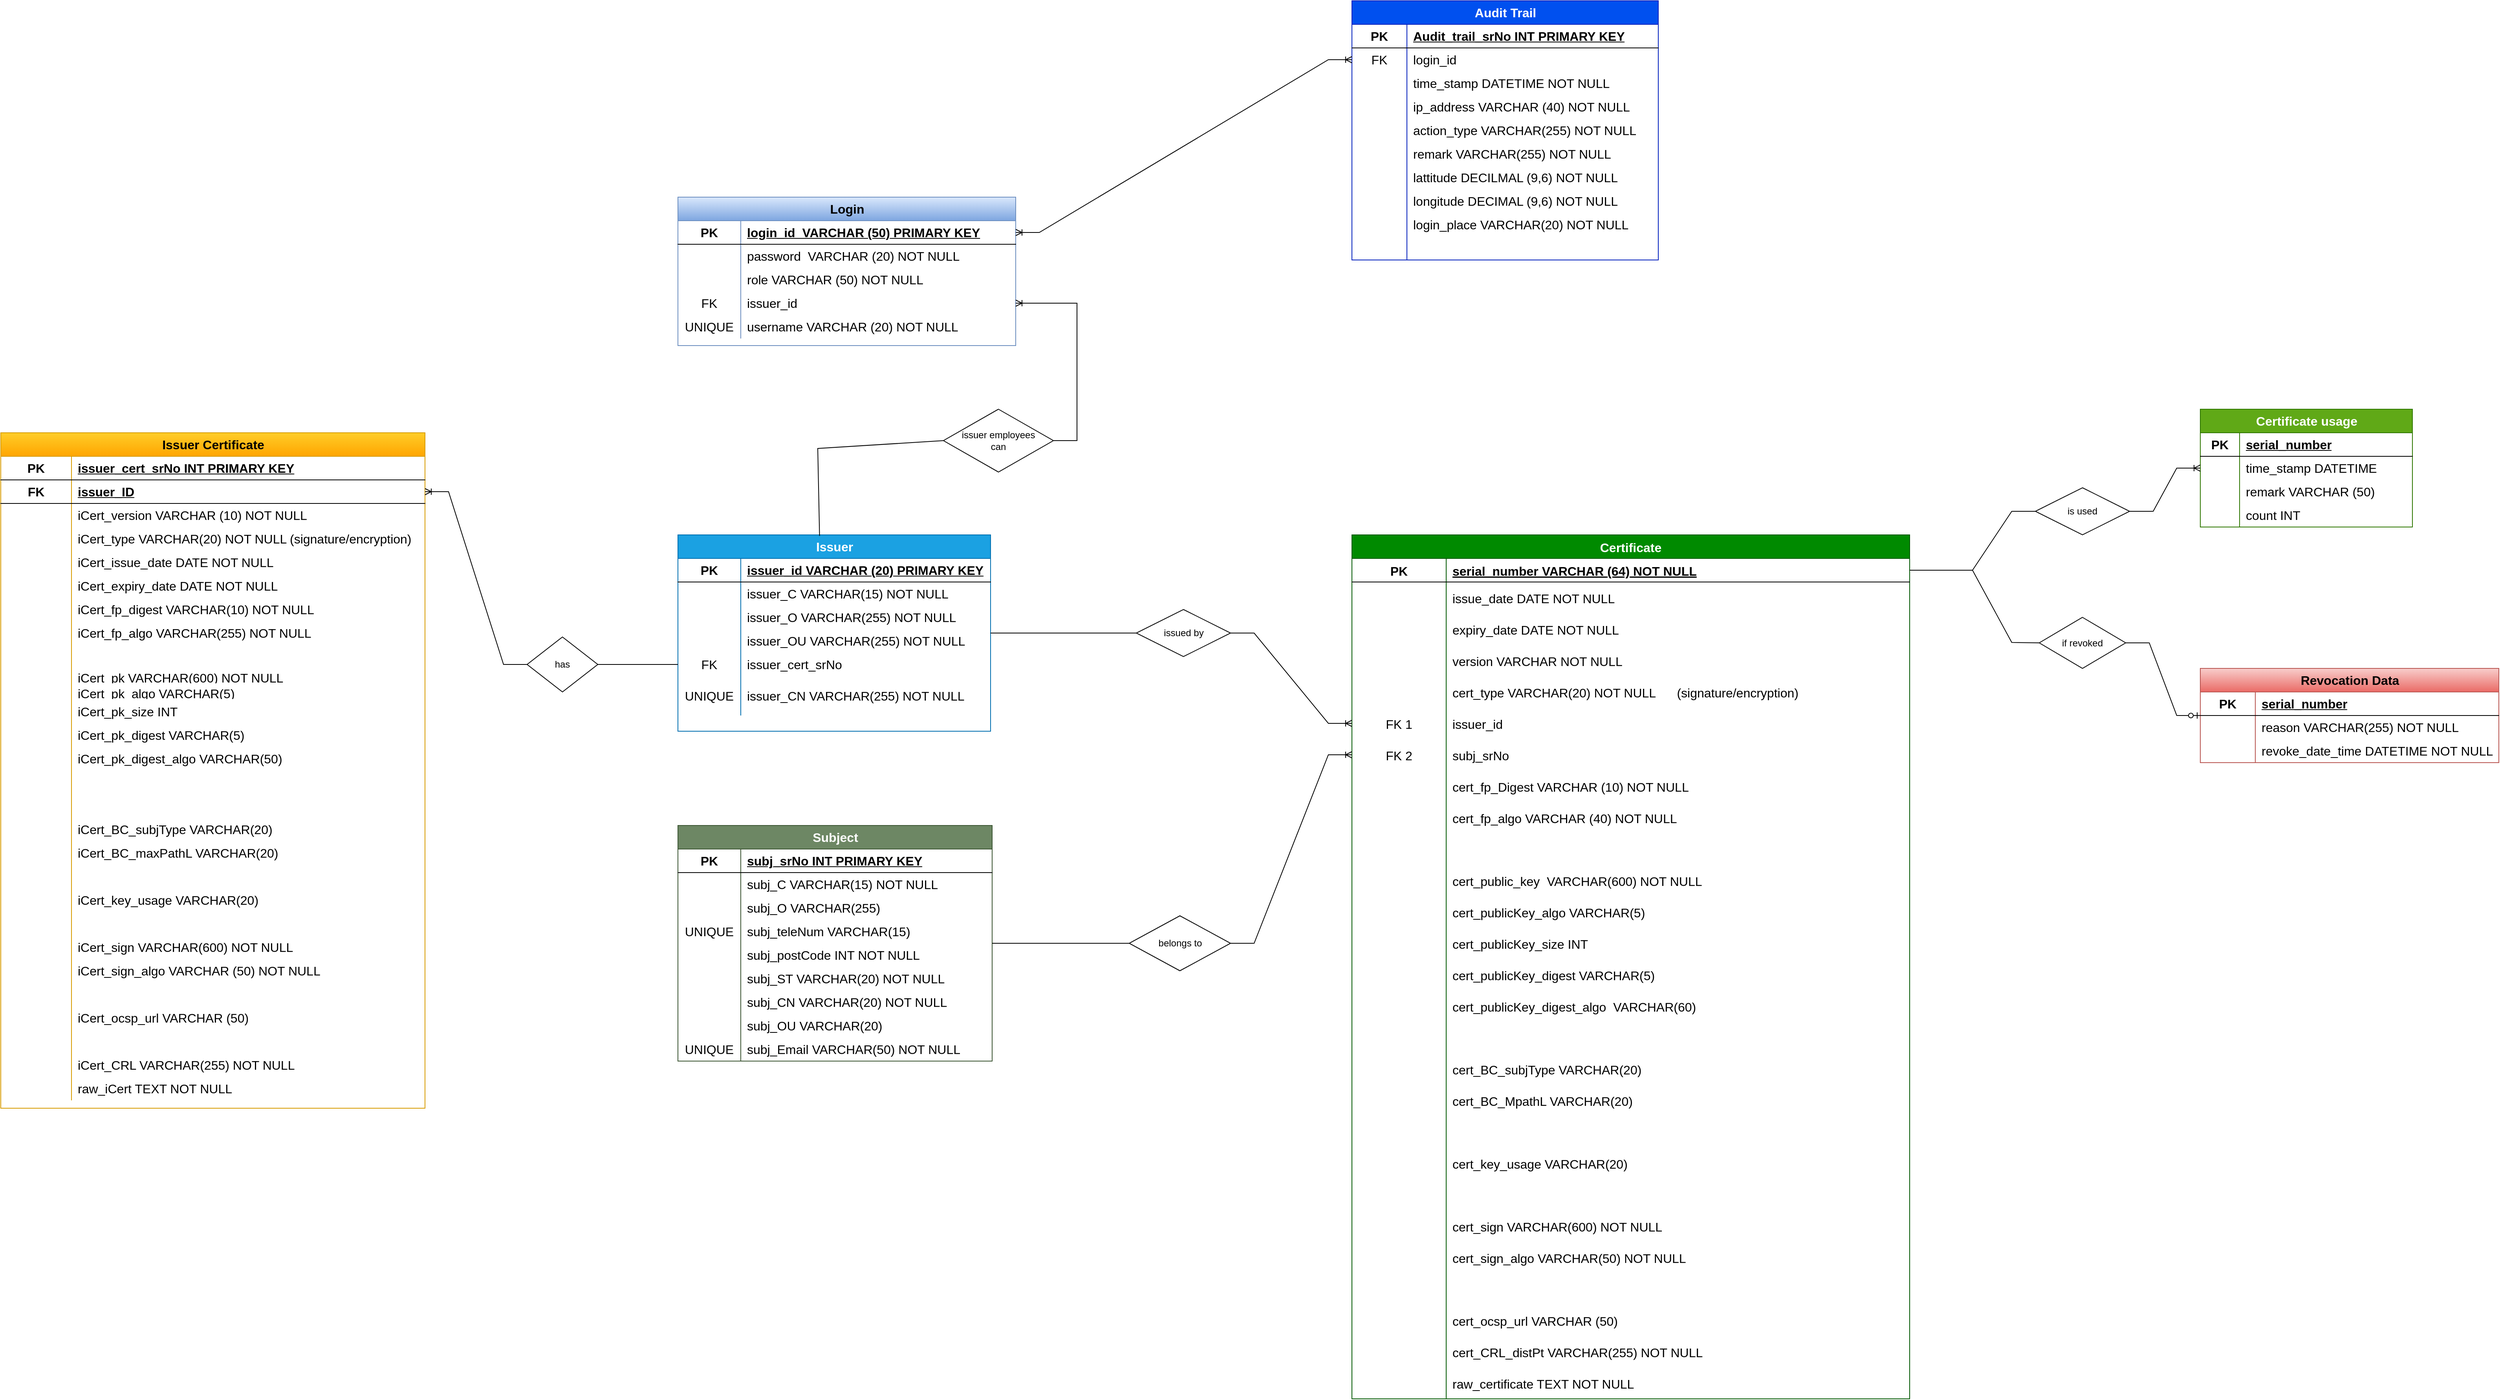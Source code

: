 <mxfile version="22.1.16" type="github">
  <diagram id="R2lEEEUBdFMjLlhIrx00" name="Page-1">
    <mxGraphModel dx="4941" dy="4047" grid="1" gridSize="10" guides="1" tooltips="1" connect="1" arrows="1" fold="1" page="1" pageScale="1" pageWidth="1169" pageHeight="827" math="0" shadow="0" extFonts="Permanent Marker^https://fonts.googleapis.com/css?family=Permanent+Marker">
      <root>
        <mxCell id="0" />
        <mxCell id="1" parent="0" />
        <mxCell id="PCRB14Bkoi_nJQecKA2T-1" value="Certificate" style="shape=table;startSize=30;container=1;collapsible=1;childLayout=tableLayout;fixedRows=1;rowLines=0;fontStyle=1;align=center;resizeLast=1;fillColor=#008a00;fontSize=16;labelBackgroundColor=none;fontColor=#ffffff;strokeColor=#005700;" parent="1" vertex="1">
          <mxGeometry x="-1560" y="-2090" width="710" height="1100" as="geometry" />
        </mxCell>
        <mxCell id="PCRB14Bkoi_nJQecKA2T-2" value="" style="shape=partialRectangle;collapsible=0;dropTarget=0;pointerEvents=0;fillColor=none;points=[[0,0.5],[1,0.5]];portConstraint=eastwest;top=0;left=0;right=0;bottom=1;fontSize=16;labelBackgroundColor=none;" parent="PCRB14Bkoi_nJQecKA2T-1" vertex="1">
          <mxGeometry y="30" width="710" height="30" as="geometry" />
        </mxCell>
        <mxCell id="PCRB14Bkoi_nJQecKA2T-3" value="PK" style="shape=partialRectangle;overflow=hidden;connectable=0;fillColor=none;top=0;left=0;bottom=0;right=0;fontStyle=1;fontSize=16;labelBackgroundColor=none;" parent="PCRB14Bkoi_nJQecKA2T-2" vertex="1">
          <mxGeometry width="120" height="30" as="geometry">
            <mxRectangle width="120" height="30" as="alternateBounds" />
          </mxGeometry>
        </mxCell>
        <mxCell id="PCRB14Bkoi_nJQecKA2T-4" value="serial_number VARCHAR (64) NOT NULL" style="shape=partialRectangle;overflow=hidden;connectable=0;fillColor=none;top=0;left=0;bottom=0;right=0;align=left;spacingLeft=6;fontStyle=5;fontSize=16;labelBackgroundColor=none;" parent="PCRB14Bkoi_nJQecKA2T-2" vertex="1">
          <mxGeometry x="120" width="590" height="30" as="geometry">
            <mxRectangle width="590" height="30" as="alternateBounds" />
          </mxGeometry>
        </mxCell>
        <mxCell id="PCRB14Bkoi_nJQecKA2T-5" value="" style="shape=partialRectangle;collapsible=0;dropTarget=0;pointerEvents=0;fillColor=none;points=[[0,0.5],[1,0.5]];portConstraint=eastwest;top=0;left=0;right=0;bottom=0;fontSize=16;labelBackgroundColor=none;" parent="PCRB14Bkoi_nJQecKA2T-1" vertex="1">
          <mxGeometry y="60" width="710" height="40" as="geometry" />
        </mxCell>
        <mxCell id="PCRB14Bkoi_nJQecKA2T-6" value="" style="shape=partialRectangle;overflow=hidden;connectable=0;fillColor=none;top=0;left=0;bottom=0;right=0;fontSize=16;labelBackgroundColor=none;" parent="PCRB14Bkoi_nJQecKA2T-5" vertex="1">
          <mxGeometry width="120" height="40" as="geometry">
            <mxRectangle width="120" height="40" as="alternateBounds" />
          </mxGeometry>
        </mxCell>
        <mxCell id="PCRB14Bkoi_nJQecKA2T-7" value="issue_date DATE NOT NULL" style="shape=partialRectangle;overflow=hidden;connectable=0;fillColor=none;top=0;left=0;bottom=0;right=0;align=left;spacingLeft=6;dashed=1;fontSize=16;labelBackgroundColor=none;" parent="PCRB14Bkoi_nJQecKA2T-5" vertex="1">
          <mxGeometry x="120" width="590" height="40" as="geometry">
            <mxRectangle width="590" height="40" as="alternateBounds" />
          </mxGeometry>
        </mxCell>
        <mxCell id="PCRB14Bkoi_nJQecKA2T-8" value="" style="shape=partialRectangle;collapsible=0;dropTarget=0;pointerEvents=0;fillColor=none;points=[[0,0.5],[1,0.5]];portConstraint=eastwest;top=0;left=0;right=0;bottom=0;fontSize=16;labelBackgroundColor=none;" parent="PCRB14Bkoi_nJQecKA2T-1" vertex="1">
          <mxGeometry y="100" width="710" height="40" as="geometry" />
        </mxCell>
        <mxCell id="PCRB14Bkoi_nJQecKA2T-9" value="" style="shape=partialRectangle;overflow=hidden;connectable=0;fillColor=none;top=0;left=0;bottom=0;right=0;fontSize=16;labelBackgroundColor=none;" parent="PCRB14Bkoi_nJQecKA2T-8" vertex="1">
          <mxGeometry width="120" height="40" as="geometry">
            <mxRectangle width="120" height="40" as="alternateBounds" />
          </mxGeometry>
        </mxCell>
        <mxCell id="PCRB14Bkoi_nJQecKA2T-10" value="expiry_date DATE NOT NULL" style="shape=partialRectangle;overflow=hidden;connectable=0;fillColor=none;top=0;left=0;bottom=0;right=0;align=left;spacingLeft=6;dashed=1;fontSize=16;labelBackgroundColor=none;" parent="PCRB14Bkoi_nJQecKA2T-8" vertex="1">
          <mxGeometry x="120" width="590" height="40" as="geometry">
            <mxRectangle width="590" height="40" as="alternateBounds" />
          </mxGeometry>
        </mxCell>
        <mxCell id="PCRB14Bkoi_nJQecKA2T-11" value="" style="shape=partialRectangle;collapsible=0;dropTarget=0;pointerEvents=0;fillColor=none;points=[[0,0.5],[1,0.5]];portConstraint=eastwest;top=0;left=0;right=0;bottom=0;fontSize=16;labelBackgroundColor=none;" parent="PCRB14Bkoi_nJQecKA2T-1" vertex="1">
          <mxGeometry y="140" width="710" height="40" as="geometry" />
        </mxCell>
        <mxCell id="PCRB14Bkoi_nJQecKA2T-12" value="" style="shape=partialRectangle;overflow=hidden;connectable=0;fillColor=none;top=0;left=0;bottom=0;right=0;fontSize=16;labelBackgroundColor=none;" parent="PCRB14Bkoi_nJQecKA2T-11" vertex="1">
          <mxGeometry width="120" height="40" as="geometry">
            <mxRectangle width="120" height="40" as="alternateBounds" />
          </mxGeometry>
        </mxCell>
        <mxCell id="PCRB14Bkoi_nJQecKA2T-13" value="version VARCHAR NOT NULL" style="shape=partialRectangle;overflow=hidden;connectable=0;fillColor=none;top=0;left=0;bottom=0;right=0;align=left;spacingLeft=6;dashed=1;fontSize=16;labelBackgroundColor=none;" parent="PCRB14Bkoi_nJQecKA2T-11" vertex="1">
          <mxGeometry x="120" width="590" height="40" as="geometry">
            <mxRectangle width="590" height="40" as="alternateBounds" />
          </mxGeometry>
        </mxCell>
        <mxCell id="sTGas-mFVDPfC52rBdnj-209" value="" style="shape=partialRectangle;collapsible=0;dropTarget=0;pointerEvents=0;fillColor=none;points=[[0,0.5],[1,0.5]];portConstraint=eastwest;top=0;left=0;right=0;bottom=0;fontSize=16;labelBackgroundColor=none;" parent="PCRB14Bkoi_nJQecKA2T-1" vertex="1">
          <mxGeometry y="180" width="710" height="40" as="geometry" />
        </mxCell>
        <mxCell id="sTGas-mFVDPfC52rBdnj-210" value="" style="shape=partialRectangle;overflow=hidden;connectable=0;fillColor=none;top=0;left=0;bottom=0;right=0;fontSize=16;labelBackgroundColor=none;" parent="sTGas-mFVDPfC52rBdnj-209" vertex="1">
          <mxGeometry width="120" height="40" as="geometry">
            <mxRectangle width="120" height="40" as="alternateBounds" />
          </mxGeometry>
        </mxCell>
        <mxCell id="sTGas-mFVDPfC52rBdnj-211" value="cert_type VARCHAR(20) NOT NULL      (signature/encryption)" style="shape=partialRectangle;overflow=hidden;connectable=0;fillColor=none;top=0;left=0;bottom=0;right=0;align=left;spacingLeft=6;dashed=1;fontSize=16;labelBackgroundColor=none;" parent="sTGas-mFVDPfC52rBdnj-209" vertex="1">
          <mxGeometry x="120" width="590" height="40" as="geometry">
            <mxRectangle width="590" height="40" as="alternateBounds" />
          </mxGeometry>
        </mxCell>
        <mxCell id="PCRB14Bkoi_nJQecKA2T-14" value="" style="shape=partialRectangle;collapsible=0;dropTarget=0;pointerEvents=0;fillColor=none;points=[[0,0.5],[1,0.5]];portConstraint=eastwest;top=0;left=0;right=0;bottom=0;fontSize=16;labelBackgroundColor=none;" parent="PCRB14Bkoi_nJQecKA2T-1" vertex="1">
          <mxGeometry y="220" width="710" height="40" as="geometry" />
        </mxCell>
        <mxCell id="PCRB14Bkoi_nJQecKA2T-15" value="FK 1" style="shape=partialRectangle;overflow=hidden;connectable=0;fillColor=none;top=0;left=0;bottom=0;right=0;fontSize=16;labelBackgroundColor=none;" parent="PCRB14Bkoi_nJQecKA2T-14" vertex="1">
          <mxGeometry width="120" height="40" as="geometry">
            <mxRectangle width="120" height="40" as="alternateBounds" />
          </mxGeometry>
        </mxCell>
        <mxCell id="PCRB14Bkoi_nJQecKA2T-16" value="issuer_id" style="shape=partialRectangle;overflow=hidden;connectable=0;fillColor=none;top=0;left=0;bottom=0;right=0;align=left;spacingLeft=6;dashed=1;fontSize=16;labelBackgroundColor=none;" parent="PCRB14Bkoi_nJQecKA2T-14" vertex="1">
          <mxGeometry x="120" width="590" height="40" as="geometry">
            <mxRectangle width="590" height="40" as="alternateBounds" />
          </mxGeometry>
        </mxCell>
        <mxCell id="PCRB14Bkoi_nJQecKA2T-17" value="" style="shape=partialRectangle;collapsible=0;dropTarget=0;pointerEvents=0;fillColor=none;points=[[0,0.5],[1,0.5]];portConstraint=eastwest;top=0;left=0;right=0;bottom=0;fontSize=16;labelBackgroundColor=none;" parent="PCRB14Bkoi_nJQecKA2T-1" vertex="1">
          <mxGeometry y="260" width="710" height="40" as="geometry" />
        </mxCell>
        <mxCell id="PCRB14Bkoi_nJQecKA2T-18" value="FK 2" style="shape=partialRectangle;overflow=hidden;connectable=0;fillColor=none;top=0;left=0;bottom=0;right=0;fontSize=16;labelBackgroundColor=none;" parent="PCRB14Bkoi_nJQecKA2T-17" vertex="1">
          <mxGeometry width="120" height="40" as="geometry">
            <mxRectangle width="120" height="40" as="alternateBounds" />
          </mxGeometry>
        </mxCell>
        <mxCell id="PCRB14Bkoi_nJQecKA2T-19" value="subj_srNo" style="shape=partialRectangle;overflow=hidden;connectable=0;fillColor=none;top=0;left=0;bottom=0;right=0;align=left;spacingLeft=6;dashed=1;fontSize=16;labelBackgroundColor=none;" parent="PCRB14Bkoi_nJQecKA2T-17" vertex="1">
          <mxGeometry x="120" width="590" height="40" as="geometry">
            <mxRectangle width="590" height="40" as="alternateBounds" />
          </mxGeometry>
        </mxCell>
        <mxCell id="PCRB14Bkoi_nJQecKA2T-20" value="" style="shape=partialRectangle;collapsible=0;dropTarget=0;pointerEvents=0;fillColor=none;points=[[0,0.5],[1,0.5]];portConstraint=eastwest;top=0;left=0;right=0;bottom=0;fontSize=16;labelBackgroundColor=none;" parent="PCRB14Bkoi_nJQecKA2T-1" vertex="1">
          <mxGeometry y="300" width="710" height="40" as="geometry" />
        </mxCell>
        <mxCell id="PCRB14Bkoi_nJQecKA2T-21" value="" style="shape=partialRectangle;overflow=hidden;connectable=0;fillColor=none;top=0;left=0;bottom=0;right=0;fontSize=16;labelBackgroundColor=none;" parent="PCRB14Bkoi_nJQecKA2T-20" vertex="1">
          <mxGeometry width="120" height="40" as="geometry">
            <mxRectangle width="120" height="40" as="alternateBounds" />
          </mxGeometry>
        </mxCell>
        <mxCell id="PCRB14Bkoi_nJQecKA2T-22" value="cert_fp_Digest VARCHAR (10) NOT NULL" style="shape=partialRectangle;overflow=hidden;connectable=0;fillColor=none;top=0;left=0;bottom=0;right=0;align=left;spacingLeft=6;dashed=1;fontSize=16;labelBackgroundColor=none;" parent="PCRB14Bkoi_nJQecKA2T-20" vertex="1">
          <mxGeometry x="120" width="590" height="40" as="geometry">
            <mxRectangle width="590" height="40" as="alternateBounds" />
          </mxGeometry>
        </mxCell>
        <mxCell id="PCRB14Bkoi_nJQecKA2T-23" value="" style="shape=partialRectangle;collapsible=0;dropTarget=0;pointerEvents=0;fillColor=none;points=[[0,0.5],[1,0.5]];portConstraint=eastwest;top=0;left=0;right=0;bottom=0;fontSize=16;labelBackgroundColor=none;" parent="PCRB14Bkoi_nJQecKA2T-1" vertex="1">
          <mxGeometry y="340" width="710" height="40" as="geometry" />
        </mxCell>
        <mxCell id="PCRB14Bkoi_nJQecKA2T-24" value="" style="shape=partialRectangle;overflow=hidden;connectable=0;fillColor=none;top=0;left=0;bottom=0;right=0;fontSize=16;labelBackgroundColor=none;" parent="PCRB14Bkoi_nJQecKA2T-23" vertex="1">
          <mxGeometry width="120" height="40" as="geometry">
            <mxRectangle width="120" height="40" as="alternateBounds" />
          </mxGeometry>
        </mxCell>
        <mxCell id="PCRB14Bkoi_nJQecKA2T-25" value="cert_fp_algo VARCHAR (40) NOT NULL" style="shape=partialRectangle;overflow=hidden;connectable=0;fillColor=none;top=0;left=0;bottom=0;right=0;align=left;spacingLeft=6;dashed=1;fontSize=16;labelBackgroundColor=none;" parent="PCRB14Bkoi_nJQecKA2T-23" vertex="1">
          <mxGeometry x="120" width="590" height="40" as="geometry">
            <mxRectangle width="590" height="40" as="alternateBounds" />
          </mxGeometry>
        </mxCell>
        <mxCell id="PCRB14Bkoi_nJQecKA2T-469" value="" style="shape=partialRectangle;collapsible=0;dropTarget=0;pointerEvents=0;fillColor=none;points=[[0,0.5],[1,0.5]];portConstraint=eastwest;top=0;left=0;right=0;bottom=0;fontSize=16;labelBackgroundColor=none;" parent="PCRB14Bkoi_nJQecKA2T-1" vertex="1">
          <mxGeometry y="380" width="710" height="40" as="geometry" />
        </mxCell>
        <mxCell id="PCRB14Bkoi_nJQecKA2T-470" value="" style="shape=partialRectangle;overflow=hidden;connectable=0;fillColor=none;top=0;left=0;bottom=0;right=0;fontSize=16;labelBackgroundColor=none;" parent="PCRB14Bkoi_nJQecKA2T-469" vertex="1">
          <mxGeometry width="120" height="40" as="geometry">
            <mxRectangle width="120" height="40" as="alternateBounds" />
          </mxGeometry>
        </mxCell>
        <mxCell id="PCRB14Bkoi_nJQecKA2T-471" value="" style="shape=partialRectangle;overflow=hidden;connectable=0;fillColor=none;top=0;left=0;bottom=0;right=0;align=left;spacingLeft=6;dashed=1;fontSize=16;labelBackgroundColor=none;" parent="PCRB14Bkoi_nJQecKA2T-469" vertex="1">
          <mxGeometry x="120" width="590" height="40" as="geometry">
            <mxRectangle width="590" height="40" as="alternateBounds" />
          </mxGeometry>
        </mxCell>
        <mxCell id="PCRB14Bkoi_nJQecKA2T-26" value="" style="shape=partialRectangle;collapsible=0;dropTarget=0;pointerEvents=0;fillColor=none;points=[[0,0.5],[1,0.5]];portConstraint=eastwest;top=0;left=0;right=0;bottom=0;fontSize=16;labelBackgroundColor=none;" parent="PCRB14Bkoi_nJQecKA2T-1" vertex="1">
          <mxGeometry y="420" width="710" height="40" as="geometry" />
        </mxCell>
        <mxCell id="PCRB14Bkoi_nJQecKA2T-27" value="" style="shape=partialRectangle;overflow=hidden;connectable=0;fillColor=none;top=0;left=0;bottom=0;right=0;fontSize=16;labelBackgroundColor=none;" parent="PCRB14Bkoi_nJQecKA2T-26" vertex="1">
          <mxGeometry width="120" height="40" as="geometry">
            <mxRectangle width="120" height="40" as="alternateBounds" />
          </mxGeometry>
        </mxCell>
        <mxCell id="PCRB14Bkoi_nJQecKA2T-28" value="cert_public_key  VARCHAR(600) NOT NULL" style="shape=partialRectangle;overflow=hidden;connectable=0;fillColor=none;top=0;left=0;bottom=0;right=0;align=left;spacingLeft=6;dashed=1;fontSize=16;labelBackgroundColor=none;" parent="PCRB14Bkoi_nJQecKA2T-26" vertex="1">
          <mxGeometry x="120" width="590" height="40" as="geometry">
            <mxRectangle width="590" height="40" as="alternateBounds" />
          </mxGeometry>
        </mxCell>
        <mxCell id="PCRB14Bkoi_nJQecKA2T-385" value="" style="shape=partialRectangle;collapsible=0;dropTarget=0;pointerEvents=0;fillColor=none;points=[[0,0.5],[1,0.5]];portConstraint=eastwest;top=0;left=0;right=0;bottom=0;fontSize=16;labelBackgroundColor=none;" parent="PCRB14Bkoi_nJQecKA2T-1" vertex="1">
          <mxGeometry y="460" width="710" height="40" as="geometry" />
        </mxCell>
        <mxCell id="PCRB14Bkoi_nJQecKA2T-386" value="" style="shape=partialRectangle;overflow=hidden;connectable=0;fillColor=none;top=0;left=0;bottom=0;right=0;fontSize=16;labelBackgroundColor=none;" parent="PCRB14Bkoi_nJQecKA2T-385" vertex="1">
          <mxGeometry width="120" height="40" as="geometry">
            <mxRectangle width="120" height="40" as="alternateBounds" />
          </mxGeometry>
        </mxCell>
        <mxCell id="PCRB14Bkoi_nJQecKA2T-387" value="cert_publicKey_algo VARCHAR(5)" style="shape=partialRectangle;overflow=hidden;connectable=0;fillColor=none;top=0;left=0;bottom=0;right=0;align=left;spacingLeft=6;dashed=1;fontSize=16;labelBackgroundColor=none;" parent="PCRB14Bkoi_nJQecKA2T-385" vertex="1">
          <mxGeometry x="120" width="590" height="40" as="geometry">
            <mxRectangle width="590" height="40" as="alternateBounds" />
          </mxGeometry>
        </mxCell>
        <mxCell id="PCRB14Bkoi_nJQecKA2T-391" value="" style="shape=partialRectangle;collapsible=0;dropTarget=0;pointerEvents=0;fillColor=none;points=[[0,0.5],[1,0.5]];portConstraint=eastwest;top=0;left=0;right=0;bottom=0;fontSize=16;labelBackgroundColor=none;" parent="PCRB14Bkoi_nJQecKA2T-1" vertex="1">
          <mxGeometry y="500" width="710" height="40" as="geometry" />
        </mxCell>
        <mxCell id="PCRB14Bkoi_nJQecKA2T-392" value="" style="shape=partialRectangle;overflow=hidden;connectable=0;fillColor=none;top=0;left=0;bottom=0;right=0;fontSize=16;labelBackgroundColor=none;" parent="PCRB14Bkoi_nJQecKA2T-391" vertex="1">
          <mxGeometry width="120" height="40" as="geometry">
            <mxRectangle width="120" height="40" as="alternateBounds" />
          </mxGeometry>
        </mxCell>
        <mxCell id="PCRB14Bkoi_nJQecKA2T-393" value="cert_publicKey_size INT" style="shape=partialRectangle;overflow=hidden;connectable=0;fillColor=none;top=0;left=0;bottom=0;right=0;align=left;spacingLeft=6;dashed=1;fontSize=16;labelBackgroundColor=none;" parent="PCRB14Bkoi_nJQecKA2T-391" vertex="1">
          <mxGeometry x="120" width="590" height="40" as="geometry">
            <mxRectangle width="590" height="40" as="alternateBounds" />
          </mxGeometry>
        </mxCell>
        <mxCell id="PCRB14Bkoi_nJQecKA2T-397" value="" style="shape=partialRectangle;collapsible=0;dropTarget=0;pointerEvents=0;fillColor=none;points=[[0,0.5],[1,0.5]];portConstraint=eastwest;top=0;left=0;right=0;bottom=0;fontSize=16;labelBackgroundColor=none;" parent="PCRB14Bkoi_nJQecKA2T-1" vertex="1">
          <mxGeometry y="540" width="710" height="40" as="geometry" />
        </mxCell>
        <mxCell id="PCRB14Bkoi_nJQecKA2T-398" value="" style="shape=partialRectangle;overflow=hidden;connectable=0;fillColor=none;top=0;left=0;bottom=0;right=0;fontSize=16;labelBackgroundColor=none;" parent="PCRB14Bkoi_nJQecKA2T-397" vertex="1">
          <mxGeometry width="120" height="40" as="geometry">
            <mxRectangle width="120" height="40" as="alternateBounds" />
          </mxGeometry>
        </mxCell>
        <mxCell id="PCRB14Bkoi_nJQecKA2T-399" value="cert_publicKey_digest VARCHAR(5)" style="shape=partialRectangle;overflow=hidden;connectable=0;fillColor=none;top=0;left=0;bottom=0;right=0;align=left;spacingLeft=6;dashed=1;fontSize=16;labelBackgroundColor=none;" parent="PCRB14Bkoi_nJQecKA2T-397" vertex="1">
          <mxGeometry x="120" width="590" height="40" as="geometry">
            <mxRectangle width="590" height="40" as="alternateBounds" />
          </mxGeometry>
        </mxCell>
        <mxCell id="PCRB14Bkoi_nJQecKA2T-400" value="" style="shape=partialRectangle;collapsible=0;dropTarget=0;pointerEvents=0;fillColor=none;points=[[0,0.5],[1,0.5]];portConstraint=eastwest;top=0;left=0;right=0;bottom=0;fontSize=16;labelBackgroundColor=none;" parent="PCRB14Bkoi_nJQecKA2T-1" vertex="1">
          <mxGeometry y="580" width="710" height="40" as="geometry" />
        </mxCell>
        <mxCell id="PCRB14Bkoi_nJQecKA2T-401" value="" style="shape=partialRectangle;overflow=hidden;connectable=0;fillColor=none;top=0;left=0;bottom=0;right=0;fontSize=16;labelBackgroundColor=none;" parent="PCRB14Bkoi_nJQecKA2T-400" vertex="1">
          <mxGeometry width="120" height="40" as="geometry">
            <mxRectangle width="120" height="40" as="alternateBounds" />
          </mxGeometry>
        </mxCell>
        <mxCell id="PCRB14Bkoi_nJQecKA2T-402" value="cert_publicKey_digest_algo  VARCHAR(60)" style="shape=partialRectangle;overflow=hidden;connectable=0;fillColor=none;top=0;left=0;bottom=0;right=0;align=left;spacingLeft=6;dashed=1;fontSize=16;labelBackgroundColor=none;" parent="PCRB14Bkoi_nJQecKA2T-400" vertex="1">
          <mxGeometry x="120" width="590" height="40" as="geometry">
            <mxRectangle width="590" height="40" as="alternateBounds" />
          </mxGeometry>
        </mxCell>
        <mxCell id="PCRB14Bkoi_nJQecKA2T-481" value="" style="shape=partialRectangle;collapsible=0;dropTarget=0;pointerEvents=0;fillColor=none;points=[[0,0.5],[1,0.5]];portConstraint=eastwest;top=0;left=0;right=0;bottom=0;fontSize=16;labelBackgroundColor=none;" parent="PCRB14Bkoi_nJQecKA2T-1" vertex="1">
          <mxGeometry y="620" width="710" height="40" as="geometry" />
        </mxCell>
        <mxCell id="PCRB14Bkoi_nJQecKA2T-482" value="" style="shape=partialRectangle;overflow=hidden;connectable=0;fillColor=none;top=0;left=0;bottom=0;right=0;fontSize=16;labelBackgroundColor=none;" parent="PCRB14Bkoi_nJQecKA2T-481" vertex="1">
          <mxGeometry width="120" height="40" as="geometry">
            <mxRectangle width="120" height="40" as="alternateBounds" />
          </mxGeometry>
        </mxCell>
        <mxCell id="PCRB14Bkoi_nJQecKA2T-483" value="" style="shape=partialRectangle;overflow=hidden;connectable=0;fillColor=none;top=0;left=0;bottom=0;right=0;align=left;spacingLeft=6;dashed=1;fontSize=16;labelBackgroundColor=none;" parent="PCRB14Bkoi_nJQecKA2T-481" vertex="1">
          <mxGeometry x="120" width="590" height="40" as="geometry">
            <mxRectangle width="590" height="40" as="alternateBounds" />
          </mxGeometry>
        </mxCell>
        <mxCell id="PCRB14Bkoi_nJQecKA2T-35" value="" style="shape=partialRectangle;collapsible=0;dropTarget=0;pointerEvents=0;fillColor=none;points=[[0,0.5],[1,0.5]];portConstraint=eastwest;top=0;left=0;right=0;bottom=0;fontSize=16;labelBackgroundColor=none;" parent="PCRB14Bkoi_nJQecKA2T-1" vertex="1">
          <mxGeometry y="660" width="710" height="40" as="geometry" />
        </mxCell>
        <mxCell id="PCRB14Bkoi_nJQecKA2T-36" value="" style="shape=partialRectangle;overflow=hidden;connectable=0;fillColor=none;top=0;left=0;bottom=0;right=0;fontSize=16;labelBackgroundColor=none;" parent="PCRB14Bkoi_nJQecKA2T-35" vertex="1">
          <mxGeometry width="120" height="40" as="geometry">
            <mxRectangle width="120" height="40" as="alternateBounds" />
          </mxGeometry>
        </mxCell>
        <mxCell id="PCRB14Bkoi_nJQecKA2T-37" value="cert_BC_subjType VARCHAR(20)" style="shape=partialRectangle;overflow=hidden;connectable=0;fillColor=none;top=0;left=0;bottom=0;right=0;align=left;spacingLeft=6;dashed=1;fontSize=16;labelBackgroundColor=none;" parent="PCRB14Bkoi_nJQecKA2T-35" vertex="1">
          <mxGeometry x="120" width="590" height="40" as="geometry">
            <mxRectangle width="590" height="40" as="alternateBounds" />
          </mxGeometry>
        </mxCell>
        <mxCell id="PCRB14Bkoi_nJQecKA2T-490" value="" style="shape=partialRectangle;collapsible=0;dropTarget=0;pointerEvents=0;fillColor=none;points=[[0,0.5],[1,0.5]];portConstraint=eastwest;top=0;left=0;right=0;bottom=0;fontSize=16;labelBackgroundColor=none;" parent="PCRB14Bkoi_nJQecKA2T-1" vertex="1">
          <mxGeometry y="700" width="710" height="40" as="geometry" />
        </mxCell>
        <mxCell id="PCRB14Bkoi_nJQecKA2T-491" value="" style="shape=partialRectangle;overflow=hidden;connectable=0;fillColor=none;top=0;left=0;bottom=0;right=0;fontSize=16;labelBackgroundColor=none;" parent="PCRB14Bkoi_nJQecKA2T-490" vertex="1">
          <mxGeometry width="120" height="40" as="geometry">
            <mxRectangle width="120" height="40" as="alternateBounds" />
          </mxGeometry>
        </mxCell>
        <mxCell id="PCRB14Bkoi_nJQecKA2T-492" value="cert_BC_MpathL VARCHAR(20)" style="shape=partialRectangle;overflow=hidden;connectable=0;fillColor=none;top=0;left=0;bottom=0;right=0;align=left;spacingLeft=6;dashed=1;fontSize=16;labelBackgroundColor=none;" parent="PCRB14Bkoi_nJQecKA2T-490" vertex="1">
          <mxGeometry x="120" width="590" height="40" as="geometry">
            <mxRectangle width="590" height="40" as="alternateBounds" />
          </mxGeometry>
        </mxCell>
        <mxCell id="PCRB14Bkoi_nJQecKA2T-484" value="" style="shape=partialRectangle;collapsible=0;dropTarget=0;pointerEvents=0;fillColor=none;points=[[0,0.5],[1,0.5]];portConstraint=eastwest;top=0;left=0;right=0;bottom=0;fontSize=16;labelBackgroundColor=none;" parent="PCRB14Bkoi_nJQecKA2T-1" vertex="1">
          <mxGeometry y="740" width="710" height="40" as="geometry" />
        </mxCell>
        <mxCell id="PCRB14Bkoi_nJQecKA2T-485" value="" style="shape=partialRectangle;overflow=hidden;connectable=0;fillColor=none;top=0;left=0;bottom=0;right=0;fontSize=16;labelBackgroundColor=none;" parent="PCRB14Bkoi_nJQecKA2T-484" vertex="1">
          <mxGeometry width="120" height="40" as="geometry">
            <mxRectangle width="120" height="40" as="alternateBounds" />
          </mxGeometry>
        </mxCell>
        <mxCell id="PCRB14Bkoi_nJQecKA2T-486" value="" style="shape=partialRectangle;overflow=hidden;connectable=0;fillColor=none;top=0;left=0;bottom=0;right=0;align=left;spacingLeft=6;dashed=1;fontSize=16;labelBackgroundColor=none;" parent="PCRB14Bkoi_nJQecKA2T-484" vertex="1">
          <mxGeometry x="120" width="590" height="40" as="geometry">
            <mxRectangle width="590" height="40" as="alternateBounds" />
          </mxGeometry>
        </mxCell>
        <mxCell id="PCRB14Bkoi_nJQecKA2T-38" value="" style="shape=partialRectangle;collapsible=0;dropTarget=0;pointerEvents=0;fillColor=none;points=[[0,0.5],[1,0.5]];portConstraint=eastwest;top=0;left=0;right=0;bottom=0;fontSize=16;labelBackgroundColor=none;" parent="PCRB14Bkoi_nJQecKA2T-1" vertex="1">
          <mxGeometry y="780" width="710" height="40" as="geometry" />
        </mxCell>
        <mxCell id="PCRB14Bkoi_nJQecKA2T-39" value="" style="shape=partialRectangle;overflow=hidden;connectable=0;fillColor=none;top=0;left=0;bottom=0;right=0;fontSize=16;labelBackgroundColor=none;" parent="PCRB14Bkoi_nJQecKA2T-38" vertex="1">
          <mxGeometry width="120" height="40" as="geometry">
            <mxRectangle width="120" height="40" as="alternateBounds" />
          </mxGeometry>
        </mxCell>
        <mxCell id="PCRB14Bkoi_nJQecKA2T-40" value="cert_key_usage VARCHAR(20)" style="shape=partialRectangle;overflow=hidden;connectable=0;fillColor=none;top=0;left=0;bottom=0;right=0;align=left;spacingLeft=6;dashed=1;fontSize=16;labelBackgroundColor=none;" parent="PCRB14Bkoi_nJQecKA2T-38" vertex="1">
          <mxGeometry x="120" width="590" height="40" as="geometry">
            <mxRectangle width="590" height="40" as="alternateBounds" />
          </mxGeometry>
        </mxCell>
        <mxCell id="PCRB14Bkoi_nJQecKA2T-496" value="" style="shape=partialRectangle;collapsible=0;dropTarget=0;pointerEvents=0;fillColor=none;points=[[0,0.5],[1,0.5]];portConstraint=eastwest;top=0;left=0;right=0;bottom=0;fontSize=16;labelBackgroundColor=none;" parent="PCRB14Bkoi_nJQecKA2T-1" vertex="1">
          <mxGeometry y="820" width="710" height="40" as="geometry" />
        </mxCell>
        <mxCell id="PCRB14Bkoi_nJQecKA2T-497" value="" style="shape=partialRectangle;overflow=hidden;connectable=0;fillColor=none;top=0;left=0;bottom=0;right=0;fontSize=16;labelBackgroundColor=none;" parent="PCRB14Bkoi_nJQecKA2T-496" vertex="1">
          <mxGeometry width="120" height="40" as="geometry">
            <mxRectangle width="120" height="40" as="alternateBounds" />
          </mxGeometry>
        </mxCell>
        <mxCell id="PCRB14Bkoi_nJQecKA2T-498" value="" style="shape=partialRectangle;overflow=hidden;connectable=0;fillColor=none;top=0;left=0;bottom=0;right=0;align=left;spacingLeft=6;dashed=1;fontSize=16;labelBackgroundColor=none;" parent="PCRB14Bkoi_nJQecKA2T-496" vertex="1">
          <mxGeometry x="120" width="590" height="40" as="geometry">
            <mxRectangle width="590" height="40" as="alternateBounds" />
          </mxGeometry>
        </mxCell>
        <mxCell id="PCRB14Bkoi_nJQecKA2T-41" value="" style="shape=partialRectangle;collapsible=0;dropTarget=0;pointerEvents=0;fillColor=none;points=[[0,0.5],[1,0.5]];portConstraint=eastwest;top=0;left=0;right=0;bottom=0;fontSize=16;labelBackgroundColor=none;" parent="PCRB14Bkoi_nJQecKA2T-1" vertex="1">
          <mxGeometry y="860" width="710" height="40" as="geometry" />
        </mxCell>
        <mxCell id="PCRB14Bkoi_nJQecKA2T-42" value="" style="shape=partialRectangle;overflow=hidden;connectable=0;fillColor=none;top=0;left=0;bottom=0;right=0;fontSize=16;labelBackgroundColor=none;" parent="PCRB14Bkoi_nJQecKA2T-41" vertex="1">
          <mxGeometry width="120" height="40" as="geometry">
            <mxRectangle width="120" height="40" as="alternateBounds" />
          </mxGeometry>
        </mxCell>
        <mxCell id="PCRB14Bkoi_nJQecKA2T-43" value="cert_sign VARCHAR(600) NOT NULL" style="shape=partialRectangle;overflow=hidden;connectable=0;fillColor=none;top=0;left=0;bottom=0;right=0;align=left;spacingLeft=6;dashed=1;fontSize=16;labelBackgroundColor=none;" parent="PCRB14Bkoi_nJQecKA2T-41" vertex="1">
          <mxGeometry x="120" width="590" height="40" as="geometry">
            <mxRectangle width="590" height="40" as="alternateBounds" />
          </mxGeometry>
        </mxCell>
        <mxCell id="PCRB14Bkoi_nJQecKA2T-502" value="" style="shape=partialRectangle;collapsible=0;dropTarget=0;pointerEvents=0;fillColor=none;points=[[0,0.5],[1,0.5]];portConstraint=eastwest;top=0;left=0;right=0;bottom=0;fontSize=16;labelBackgroundColor=none;" parent="PCRB14Bkoi_nJQecKA2T-1" vertex="1">
          <mxGeometry y="900" width="710" height="40" as="geometry" />
        </mxCell>
        <mxCell id="PCRB14Bkoi_nJQecKA2T-503" value="" style="shape=partialRectangle;overflow=hidden;connectable=0;fillColor=none;top=0;left=0;bottom=0;right=0;fontSize=16;labelBackgroundColor=none;" parent="PCRB14Bkoi_nJQecKA2T-502" vertex="1">
          <mxGeometry width="120" height="40" as="geometry">
            <mxRectangle width="120" height="40" as="alternateBounds" />
          </mxGeometry>
        </mxCell>
        <mxCell id="PCRB14Bkoi_nJQecKA2T-504" value="cert_sign_algo VARCHAR(50) NOT NULL" style="shape=partialRectangle;overflow=hidden;connectable=0;fillColor=none;top=0;left=0;bottom=0;right=0;align=left;spacingLeft=6;dashed=1;fontSize=16;labelBackgroundColor=none;" parent="PCRB14Bkoi_nJQecKA2T-502" vertex="1">
          <mxGeometry x="120" width="590" height="40" as="geometry">
            <mxRectangle width="590" height="40" as="alternateBounds" />
          </mxGeometry>
        </mxCell>
        <mxCell id="PCRB14Bkoi_nJQecKA2T-505" value="" style="shape=partialRectangle;collapsible=0;dropTarget=0;pointerEvents=0;fillColor=none;points=[[0,0.5],[1,0.5]];portConstraint=eastwest;top=0;left=0;right=0;bottom=0;fontSize=16;labelBackgroundColor=none;" parent="PCRB14Bkoi_nJQecKA2T-1" vertex="1">
          <mxGeometry y="940" width="710" height="40" as="geometry" />
        </mxCell>
        <mxCell id="PCRB14Bkoi_nJQecKA2T-506" value="" style="shape=partialRectangle;overflow=hidden;connectable=0;fillColor=none;top=0;left=0;bottom=0;right=0;fontSize=16;labelBackgroundColor=none;" parent="PCRB14Bkoi_nJQecKA2T-505" vertex="1">
          <mxGeometry width="120" height="40" as="geometry">
            <mxRectangle width="120" height="40" as="alternateBounds" />
          </mxGeometry>
        </mxCell>
        <mxCell id="PCRB14Bkoi_nJQecKA2T-507" value="" style="shape=partialRectangle;overflow=hidden;connectable=0;fillColor=none;top=0;left=0;bottom=0;right=0;align=left;spacingLeft=6;dashed=1;fontSize=16;labelBackgroundColor=none;" parent="PCRB14Bkoi_nJQecKA2T-505" vertex="1">
          <mxGeometry x="120" width="590" height="40" as="geometry">
            <mxRectangle width="590" height="40" as="alternateBounds" />
          </mxGeometry>
        </mxCell>
        <mxCell id="PCRB14Bkoi_nJQecKA2T-517" value="" style="shape=partialRectangle;collapsible=0;dropTarget=0;pointerEvents=0;fillColor=none;points=[[0,0.5],[1,0.5]];portConstraint=eastwest;top=0;left=0;right=0;bottom=0;fontSize=16;labelBackgroundColor=none;" parent="PCRB14Bkoi_nJQecKA2T-1" vertex="1">
          <mxGeometry y="980" width="710" height="40" as="geometry" />
        </mxCell>
        <mxCell id="PCRB14Bkoi_nJQecKA2T-518" value="" style="shape=partialRectangle;overflow=hidden;connectable=0;fillColor=none;top=0;left=0;bottom=0;right=0;fontSize=16;labelBackgroundColor=none;" parent="PCRB14Bkoi_nJQecKA2T-517" vertex="1">
          <mxGeometry width="120" height="40" as="geometry">
            <mxRectangle width="120" height="40" as="alternateBounds" />
          </mxGeometry>
        </mxCell>
        <mxCell id="PCRB14Bkoi_nJQecKA2T-519" value="cert_ocsp_url VARCHAR (50)" style="shape=partialRectangle;overflow=hidden;connectable=0;fillColor=none;top=0;left=0;bottom=0;right=0;align=left;spacingLeft=6;dashed=1;fontSize=16;labelBackgroundColor=none;" parent="PCRB14Bkoi_nJQecKA2T-517" vertex="1">
          <mxGeometry x="120" width="590" height="40" as="geometry">
            <mxRectangle width="590" height="40" as="alternateBounds" />
          </mxGeometry>
        </mxCell>
        <mxCell id="PCRB14Bkoi_nJQecKA2T-355" value="" style="shape=partialRectangle;collapsible=0;dropTarget=0;pointerEvents=0;fillColor=none;points=[[0,0.5],[1,0.5]];portConstraint=eastwest;top=0;left=0;right=0;bottom=0;fontSize=16;labelBackgroundColor=none;" parent="PCRB14Bkoi_nJQecKA2T-1" vertex="1">
          <mxGeometry y="1020" width="710" height="40" as="geometry" />
        </mxCell>
        <mxCell id="PCRB14Bkoi_nJQecKA2T-356" value="" style="shape=partialRectangle;overflow=hidden;connectable=0;fillColor=none;top=0;left=0;bottom=0;right=0;fontSize=16;labelBackgroundColor=none;" parent="PCRB14Bkoi_nJQecKA2T-355" vertex="1">
          <mxGeometry width="120" height="40" as="geometry">
            <mxRectangle width="120" height="40" as="alternateBounds" />
          </mxGeometry>
        </mxCell>
        <mxCell id="PCRB14Bkoi_nJQecKA2T-357" value="cert_CRL_distPt VARCHAR(255) NOT NULL" style="shape=partialRectangle;overflow=hidden;connectable=0;fillColor=none;top=0;left=0;bottom=0;right=0;align=left;spacingLeft=6;dashed=1;fontSize=16;labelBackgroundColor=none;" parent="PCRB14Bkoi_nJQecKA2T-355" vertex="1">
          <mxGeometry x="120" width="590" height="40" as="geometry">
            <mxRectangle width="590" height="40" as="alternateBounds" />
          </mxGeometry>
        </mxCell>
        <mxCell id="PCRB14Bkoi_nJQecKA2T-44" value="" style="shape=partialRectangle;collapsible=0;dropTarget=0;pointerEvents=0;fillColor=none;points=[[0,0.5],[1,0.5]];portConstraint=eastwest;top=0;left=0;right=0;bottom=0;fontSize=16;labelBackgroundColor=none;" parent="PCRB14Bkoi_nJQecKA2T-1" vertex="1">
          <mxGeometry y="1060" width="710" height="40" as="geometry" />
        </mxCell>
        <mxCell id="PCRB14Bkoi_nJQecKA2T-45" value="" style="shape=partialRectangle;overflow=hidden;connectable=0;fillColor=none;top=0;left=0;bottom=0;right=0;fontSize=16;labelBackgroundColor=none;" parent="PCRB14Bkoi_nJQecKA2T-44" vertex="1">
          <mxGeometry width="120" height="40" as="geometry">
            <mxRectangle width="120" height="40" as="alternateBounds" />
          </mxGeometry>
        </mxCell>
        <mxCell id="PCRB14Bkoi_nJQecKA2T-46" value="raw_certificate TEXT NOT NULL" style="shape=partialRectangle;overflow=hidden;connectable=0;fillColor=none;top=0;left=0;bottom=0;right=0;align=left;spacingLeft=6;dashed=1;fontSize=16;labelBackgroundColor=none;" parent="PCRB14Bkoi_nJQecKA2T-44" vertex="1">
          <mxGeometry x="120" width="590" height="40" as="geometry">
            <mxRectangle width="590" height="40" as="alternateBounds" />
          </mxGeometry>
        </mxCell>
        <mxCell id="PCRB14Bkoi_nJQecKA2T-47" value="Subject" style="shape=table;startSize=30;container=1;collapsible=1;childLayout=tableLayout;fixedRows=1;rowLines=0;fontStyle=1;align=center;resizeLast=1;html=1;fontSize=16;labelBackgroundColor=none;fillColor=#6d8764;fontColor=#ffffff;strokeColor=#3A5431;" parent="1" vertex="1">
          <mxGeometry x="-2418" y="-1720" width="400" height="300" as="geometry" />
        </mxCell>
        <mxCell id="PCRB14Bkoi_nJQecKA2T-48" value="" style="shape=tableRow;horizontal=0;startSize=0;swimlaneHead=0;swimlaneBody=0;fillColor=none;collapsible=0;dropTarget=0;points=[[0,0.5],[1,0.5]];portConstraint=eastwest;top=0;left=0;right=0;bottom=1;fontSize=16;labelBackgroundColor=none;" parent="PCRB14Bkoi_nJQecKA2T-47" vertex="1">
          <mxGeometry y="30" width="400" height="30" as="geometry" />
        </mxCell>
        <mxCell id="PCRB14Bkoi_nJQecKA2T-49" value="PK" style="shape=partialRectangle;connectable=0;fillColor=none;top=0;left=0;bottom=0;right=0;fontStyle=1;overflow=hidden;whiteSpace=wrap;html=1;fontSize=16;labelBackgroundColor=none;" parent="PCRB14Bkoi_nJQecKA2T-48" vertex="1">
          <mxGeometry width="80" height="30" as="geometry">
            <mxRectangle width="80" height="30" as="alternateBounds" />
          </mxGeometry>
        </mxCell>
        <mxCell id="PCRB14Bkoi_nJQecKA2T-50" value="subj_srNo INT PRIMARY KEY" style="shape=partialRectangle;connectable=0;fillColor=none;top=0;left=0;bottom=0;right=0;align=left;spacingLeft=6;fontStyle=5;overflow=hidden;whiteSpace=wrap;html=1;fontSize=16;labelBackgroundColor=none;" parent="PCRB14Bkoi_nJQecKA2T-48" vertex="1">
          <mxGeometry x="80" width="320" height="30" as="geometry">
            <mxRectangle width="320" height="30" as="alternateBounds" />
          </mxGeometry>
        </mxCell>
        <mxCell id="PCRB14Bkoi_nJQecKA2T-51" value="" style="shape=tableRow;horizontal=0;startSize=0;swimlaneHead=0;swimlaneBody=0;fillColor=none;collapsible=0;dropTarget=0;points=[[0,0.5],[1,0.5]];portConstraint=eastwest;top=0;left=0;right=0;bottom=0;fontSize=16;labelBackgroundColor=none;" parent="PCRB14Bkoi_nJQecKA2T-47" vertex="1">
          <mxGeometry y="60" width="400" height="30" as="geometry" />
        </mxCell>
        <mxCell id="PCRB14Bkoi_nJQecKA2T-52" value="" style="shape=partialRectangle;connectable=0;fillColor=none;top=0;left=0;bottom=0;right=0;editable=1;overflow=hidden;whiteSpace=wrap;html=1;fontSize=16;labelBackgroundColor=none;" parent="PCRB14Bkoi_nJQecKA2T-51" vertex="1">
          <mxGeometry width="80" height="30" as="geometry">
            <mxRectangle width="80" height="30" as="alternateBounds" />
          </mxGeometry>
        </mxCell>
        <mxCell id="PCRB14Bkoi_nJQecKA2T-53" value="subj_C VARCHAR(15) NOT NULL" style="shape=partialRectangle;connectable=0;fillColor=none;top=0;left=0;bottom=0;right=0;align=left;spacingLeft=6;overflow=hidden;whiteSpace=wrap;html=1;fontSize=16;labelBackgroundColor=none;" parent="PCRB14Bkoi_nJQecKA2T-51" vertex="1">
          <mxGeometry x="80" width="320" height="30" as="geometry">
            <mxRectangle width="320" height="30" as="alternateBounds" />
          </mxGeometry>
        </mxCell>
        <mxCell id="PCRB14Bkoi_nJQecKA2T-54" value="" style="shape=tableRow;horizontal=0;startSize=0;swimlaneHead=0;swimlaneBody=0;fillColor=none;collapsible=0;dropTarget=0;points=[[0,0.5],[1,0.5]];portConstraint=eastwest;top=0;left=0;right=0;bottom=0;fontSize=16;labelBackgroundColor=none;" parent="PCRB14Bkoi_nJQecKA2T-47" vertex="1">
          <mxGeometry y="90" width="400" height="30" as="geometry" />
        </mxCell>
        <mxCell id="PCRB14Bkoi_nJQecKA2T-55" value="" style="shape=partialRectangle;connectable=0;fillColor=none;top=0;left=0;bottom=0;right=0;editable=1;overflow=hidden;whiteSpace=wrap;html=1;fontSize=16;labelBackgroundColor=none;" parent="PCRB14Bkoi_nJQecKA2T-54" vertex="1">
          <mxGeometry width="80" height="30" as="geometry">
            <mxRectangle width="80" height="30" as="alternateBounds" />
          </mxGeometry>
        </mxCell>
        <mxCell id="PCRB14Bkoi_nJQecKA2T-56" value="subj_O VARCHAR(255)" style="shape=partialRectangle;connectable=0;fillColor=none;top=0;left=0;bottom=0;right=0;align=left;spacingLeft=6;overflow=hidden;whiteSpace=wrap;html=1;fontSize=16;labelBackgroundColor=none;" parent="PCRB14Bkoi_nJQecKA2T-54" vertex="1">
          <mxGeometry x="80" width="320" height="30" as="geometry">
            <mxRectangle width="320" height="30" as="alternateBounds" />
          </mxGeometry>
        </mxCell>
        <mxCell id="PCRB14Bkoi_nJQecKA2T-57" value="" style="shape=tableRow;horizontal=0;startSize=0;swimlaneHead=0;swimlaneBody=0;fillColor=none;collapsible=0;dropTarget=0;points=[[0,0.5],[1,0.5]];portConstraint=eastwest;top=0;left=0;right=0;bottom=0;fontSize=16;labelBackgroundColor=none;" parent="PCRB14Bkoi_nJQecKA2T-47" vertex="1">
          <mxGeometry y="120" width="400" height="30" as="geometry" />
        </mxCell>
        <mxCell id="PCRB14Bkoi_nJQecKA2T-58" value="UNIQUE" style="shape=partialRectangle;connectable=0;fillColor=none;top=0;left=0;bottom=0;right=0;editable=1;overflow=hidden;whiteSpace=wrap;html=1;fontSize=16;labelBackgroundColor=none;" parent="PCRB14Bkoi_nJQecKA2T-57" vertex="1">
          <mxGeometry width="80" height="30" as="geometry">
            <mxRectangle width="80" height="30" as="alternateBounds" />
          </mxGeometry>
        </mxCell>
        <mxCell id="PCRB14Bkoi_nJQecKA2T-59" value="subj_teleNum VARCHAR(15)" style="shape=partialRectangle;connectable=0;fillColor=none;top=0;left=0;bottom=0;right=0;align=left;spacingLeft=6;overflow=hidden;whiteSpace=wrap;html=1;fontSize=16;labelBackgroundColor=none;" parent="PCRB14Bkoi_nJQecKA2T-57" vertex="1">
          <mxGeometry x="80" width="320" height="30" as="geometry">
            <mxRectangle width="320" height="30" as="alternateBounds" />
          </mxGeometry>
        </mxCell>
        <mxCell id="PCRB14Bkoi_nJQecKA2T-60" value="" style="shape=tableRow;horizontal=0;startSize=0;swimlaneHead=0;swimlaneBody=0;fillColor=none;collapsible=0;dropTarget=0;points=[[0,0.5],[1,0.5]];portConstraint=eastwest;top=0;left=0;right=0;bottom=0;fontSize=16;labelBackgroundColor=none;" parent="PCRB14Bkoi_nJQecKA2T-47" vertex="1">
          <mxGeometry y="150" width="400" height="30" as="geometry" />
        </mxCell>
        <mxCell id="PCRB14Bkoi_nJQecKA2T-61" value="" style="shape=partialRectangle;connectable=0;fillColor=none;top=0;left=0;bottom=0;right=0;editable=1;overflow=hidden;whiteSpace=wrap;html=1;fontSize=16;labelBackgroundColor=none;" parent="PCRB14Bkoi_nJQecKA2T-60" vertex="1">
          <mxGeometry width="80" height="30" as="geometry">
            <mxRectangle width="80" height="30" as="alternateBounds" />
          </mxGeometry>
        </mxCell>
        <mxCell id="PCRB14Bkoi_nJQecKA2T-62" value="subj_postCode INT NOT NULL" style="shape=partialRectangle;connectable=0;fillColor=none;top=0;left=0;bottom=0;right=0;align=left;spacingLeft=6;overflow=hidden;whiteSpace=wrap;html=1;fontSize=16;labelBackgroundColor=none;" parent="PCRB14Bkoi_nJQecKA2T-60" vertex="1">
          <mxGeometry x="80" width="320" height="30" as="geometry">
            <mxRectangle width="320" height="30" as="alternateBounds" />
          </mxGeometry>
        </mxCell>
        <mxCell id="PCRB14Bkoi_nJQecKA2T-63" value="" style="shape=tableRow;horizontal=0;startSize=0;swimlaneHead=0;swimlaneBody=0;fillColor=none;collapsible=0;dropTarget=0;points=[[0,0.5],[1,0.5]];portConstraint=eastwest;top=0;left=0;right=0;bottom=0;fontSize=16;labelBackgroundColor=none;" parent="PCRB14Bkoi_nJQecKA2T-47" vertex="1">
          <mxGeometry y="180" width="400" height="30" as="geometry" />
        </mxCell>
        <mxCell id="PCRB14Bkoi_nJQecKA2T-64" value="" style="shape=partialRectangle;connectable=0;fillColor=none;top=0;left=0;bottom=0;right=0;editable=1;overflow=hidden;whiteSpace=wrap;html=1;fontSize=16;labelBackgroundColor=none;" parent="PCRB14Bkoi_nJQecKA2T-63" vertex="1">
          <mxGeometry width="80" height="30" as="geometry">
            <mxRectangle width="80" height="30" as="alternateBounds" />
          </mxGeometry>
        </mxCell>
        <mxCell id="PCRB14Bkoi_nJQecKA2T-65" value="subj_ST VARCHAR(20) NOT NULL" style="shape=partialRectangle;connectable=0;fillColor=none;top=0;left=0;bottom=0;right=0;align=left;spacingLeft=6;overflow=hidden;whiteSpace=wrap;html=1;fontSize=16;labelBackgroundColor=none;" parent="PCRB14Bkoi_nJQecKA2T-63" vertex="1">
          <mxGeometry x="80" width="320" height="30" as="geometry">
            <mxRectangle width="320" height="30" as="alternateBounds" />
          </mxGeometry>
        </mxCell>
        <mxCell id="PCRB14Bkoi_nJQecKA2T-66" value="" style="shape=tableRow;horizontal=0;startSize=0;swimlaneHead=0;swimlaneBody=0;fillColor=none;collapsible=0;dropTarget=0;points=[[0,0.5],[1,0.5]];portConstraint=eastwest;top=0;left=0;right=0;bottom=0;fontSize=16;labelBackgroundColor=none;" parent="PCRB14Bkoi_nJQecKA2T-47" vertex="1">
          <mxGeometry y="210" width="400" height="30" as="geometry" />
        </mxCell>
        <mxCell id="PCRB14Bkoi_nJQecKA2T-67" value="" style="shape=partialRectangle;connectable=0;fillColor=none;top=0;left=0;bottom=0;right=0;editable=1;overflow=hidden;whiteSpace=wrap;html=1;fontSize=16;labelBackgroundColor=none;" parent="PCRB14Bkoi_nJQecKA2T-66" vertex="1">
          <mxGeometry width="80" height="30" as="geometry">
            <mxRectangle width="80" height="30" as="alternateBounds" />
          </mxGeometry>
        </mxCell>
        <mxCell id="PCRB14Bkoi_nJQecKA2T-68" value="subj_CN VARCHAR(20) NOT NULL" style="shape=partialRectangle;connectable=0;fillColor=none;top=0;left=0;bottom=0;right=0;align=left;spacingLeft=6;overflow=hidden;whiteSpace=wrap;html=1;fontSize=16;labelBackgroundColor=none;" parent="PCRB14Bkoi_nJQecKA2T-66" vertex="1">
          <mxGeometry x="80" width="320" height="30" as="geometry">
            <mxRectangle width="320" height="30" as="alternateBounds" />
          </mxGeometry>
        </mxCell>
        <mxCell id="PCRB14Bkoi_nJQecKA2T-69" value="" style="shape=tableRow;horizontal=0;startSize=0;swimlaneHead=0;swimlaneBody=0;fillColor=none;collapsible=0;dropTarget=0;points=[[0,0.5],[1,0.5]];portConstraint=eastwest;top=0;left=0;right=0;bottom=0;fontSize=16;labelBackgroundColor=none;" parent="PCRB14Bkoi_nJQecKA2T-47" vertex="1">
          <mxGeometry y="240" width="400" height="30" as="geometry" />
        </mxCell>
        <mxCell id="PCRB14Bkoi_nJQecKA2T-70" value="" style="shape=partialRectangle;connectable=0;fillColor=none;top=0;left=0;bottom=0;right=0;editable=1;overflow=hidden;whiteSpace=wrap;html=1;fontSize=16;labelBackgroundColor=none;" parent="PCRB14Bkoi_nJQecKA2T-69" vertex="1">
          <mxGeometry width="80" height="30" as="geometry">
            <mxRectangle width="80" height="30" as="alternateBounds" />
          </mxGeometry>
        </mxCell>
        <mxCell id="PCRB14Bkoi_nJQecKA2T-71" value="subj_OU VARCHAR(20)" style="shape=partialRectangle;connectable=0;fillColor=none;top=0;left=0;bottom=0;right=0;align=left;spacingLeft=6;overflow=hidden;whiteSpace=wrap;html=1;fontSize=16;labelBackgroundColor=none;" parent="PCRB14Bkoi_nJQecKA2T-69" vertex="1">
          <mxGeometry x="80" width="320" height="30" as="geometry">
            <mxRectangle width="320" height="30" as="alternateBounds" />
          </mxGeometry>
        </mxCell>
        <mxCell id="sTGas-mFVDPfC52rBdnj-196" value="" style="shape=tableRow;horizontal=0;startSize=0;swimlaneHead=0;swimlaneBody=0;fillColor=none;collapsible=0;dropTarget=0;points=[[0,0.5],[1,0.5]];portConstraint=eastwest;top=0;left=0;right=0;bottom=0;fontSize=16;labelBackgroundColor=none;" parent="PCRB14Bkoi_nJQecKA2T-47" vertex="1">
          <mxGeometry y="270" width="400" height="30" as="geometry" />
        </mxCell>
        <mxCell id="sTGas-mFVDPfC52rBdnj-197" value="UNIQUE" style="shape=partialRectangle;connectable=0;fillColor=none;top=0;left=0;bottom=0;right=0;editable=1;overflow=hidden;whiteSpace=wrap;html=1;fontSize=16;labelBackgroundColor=none;" parent="sTGas-mFVDPfC52rBdnj-196" vertex="1">
          <mxGeometry width="80" height="30" as="geometry">
            <mxRectangle width="80" height="30" as="alternateBounds" />
          </mxGeometry>
        </mxCell>
        <mxCell id="sTGas-mFVDPfC52rBdnj-198" value="subj_Email VARCHAR(50) NOT NULL" style="shape=partialRectangle;connectable=0;fillColor=none;top=0;left=0;bottom=0;right=0;align=left;spacingLeft=6;overflow=hidden;whiteSpace=wrap;html=1;fontSize=16;labelBackgroundColor=none;" parent="sTGas-mFVDPfC52rBdnj-196" vertex="1">
          <mxGeometry x="80" width="320" height="30" as="geometry">
            <mxRectangle width="320" height="30" as="alternateBounds" />
          </mxGeometry>
        </mxCell>
        <mxCell id="PCRB14Bkoi_nJQecKA2T-72" value="Issuer" style="shape=table;startSize=30;container=1;collapsible=1;childLayout=tableLayout;fixedRows=1;rowLines=0;fontStyle=1;align=center;resizeLast=1;html=1;fontSize=16;labelBackgroundColor=none;fillColor=#1ba1e2;fontColor=#ffffff;strokeColor=#006EAF;" parent="1" vertex="1">
          <mxGeometry x="-2418" y="-2090" width="398" height="250" as="geometry" />
        </mxCell>
        <mxCell id="PCRB14Bkoi_nJQecKA2T-73" value="" style="shape=tableRow;horizontal=0;startSize=0;swimlaneHead=0;swimlaneBody=0;fillColor=none;collapsible=0;dropTarget=0;points=[[0,0.5],[1,0.5]];portConstraint=eastwest;top=0;left=0;right=0;bottom=1;fontSize=16;labelBackgroundColor=none;" parent="PCRB14Bkoi_nJQecKA2T-72" vertex="1">
          <mxGeometry y="30" width="398" height="30" as="geometry" />
        </mxCell>
        <mxCell id="PCRB14Bkoi_nJQecKA2T-74" value="PK" style="shape=partialRectangle;connectable=0;fillColor=none;top=0;left=0;bottom=0;right=0;fontStyle=1;overflow=hidden;whiteSpace=wrap;html=1;fontSize=16;labelBackgroundColor=none;" parent="PCRB14Bkoi_nJQecKA2T-73" vertex="1">
          <mxGeometry width="80" height="30" as="geometry">
            <mxRectangle width="80" height="30" as="alternateBounds" />
          </mxGeometry>
        </mxCell>
        <mxCell id="PCRB14Bkoi_nJQecKA2T-75" value="issuer_id VARCHAR (20) PRIMARY KEY" style="shape=partialRectangle;connectable=0;fillColor=none;top=0;left=0;bottom=0;right=0;align=left;spacingLeft=6;fontStyle=5;overflow=hidden;whiteSpace=wrap;html=1;fontSize=16;labelBackgroundColor=none;" parent="PCRB14Bkoi_nJQecKA2T-73" vertex="1">
          <mxGeometry x="80" width="318" height="30" as="geometry">
            <mxRectangle width="318" height="30" as="alternateBounds" />
          </mxGeometry>
        </mxCell>
        <mxCell id="PCRB14Bkoi_nJQecKA2T-76" value="" style="shape=tableRow;horizontal=0;startSize=0;swimlaneHead=0;swimlaneBody=0;fillColor=none;collapsible=0;dropTarget=0;points=[[0,0.5],[1,0.5]];portConstraint=eastwest;top=0;left=0;right=0;bottom=0;fontSize=16;labelBackgroundColor=none;" parent="PCRB14Bkoi_nJQecKA2T-72" vertex="1">
          <mxGeometry y="60" width="398" height="30" as="geometry" />
        </mxCell>
        <mxCell id="PCRB14Bkoi_nJQecKA2T-77" value="" style="shape=partialRectangle;connectable=0;fillColor=none;top=0;left=0;bottom=0;right=0;editable=1;overflow=hidden;whiteSpace=wrap;html=1;fontSize=16;labelBackgroundColor=none;" parent="PCRB14Bkoi_nJQecKA2T-76" vertex="1">
          <mxGeometry width="80" height="30" as="geometry">
            <mxRectangle width="80" height="30" as="alternateBounds" />
          </mxGeometry>
        </mxCell>
        <mxCell id="PCRB14Bkoi_nJQecKA2T-78" value="issuer_C VARCHAR(15) NOT NULL" style="shape=partialRectangle;connectable=0;fillColor=none;top=0;left=0;bottom=0;right=0;align=left;spacingLeft=6;overflow=hidden;whiteSpace=wrap;html=1;fontSize=16;labelBackgroundColor=none;" parent="PCRB14Bkoi_nJQecKA2T-76" vertex="1">
          <mxGeometry x="80" width="318" height="30" as="geometry">
            <mxRectangle width="318" height="30" as="alternateBounds" />
          </mxGeometry>
        </mxCell>
        <mxCell id="PCRB14Bkoi_nJQecKA2T-79" value="" style="shape=tableRow;horizontal=0;startSize=0;swimlaneHead=0;swimlaneBody=0;fillColor=none;collapsible=0;dropTarget=0;points=[[0,0.5],[1,0.5]];portConstraint=eastwest;top=0;left=0;right=0;bottom=0;fontSize=16;labelBackgroundColor=none;" parent="PCRB14Bkoi_nJQecKA2T-72" vertex="1">
          <mxGeometry y="90" width="398" height="30" as="geometry" />
        </mxCell>
        <mxCell id="PCRB14Bkoi_nJQecKA2T-80" value="" style="shape=partialRectangle;connectable=0;fillColor=none;top=0;left=0;bottom=0;right=0;editable=1;overflow=hidden;whiteSpace=wrap;html=1;fontSize=16;labelBackgroundColor=none;" parent="PCRB14Bkoi_nJQecKA2T-79" vertex="1">
          <mxGeometry width="80" height="30" as="geometry">
            <mxRectangle width="80" height="30" as="alternateBounds" />
          </mxGeometry>
        </mxCell>
        <mxCell id="PCRB14Bkoi_nJQecKA2T-81" value="issuer_O VARCHAR(255) NOT NULL" style="shape=partialRectangle;connectable=0;fillColor=none;top=0;left=0;bottom=0;right=0;align=left;spacingLeft=6;overflow=hidden;whiteSpace=wrap;html=1;fontSize=16;labelBackgroundColor=none;" parent="PCRB14Bkoi_nJQecKA2T-79" vertex="1">
          <mxGeometry x="80" width="318" height="30" as="geometry">
            <mxRectangle width="318" height="30" as="alternateBounds" />
          </mxGeometry>
        </mxCell>
        <mxCell id="PCRB14Bkoi_nJQecKA2T-82" value="" style="shape=tableRow;horizontal=0;startSize=0;swimlaneHead=0;swimlaneBody=0;fillColor=none;collapsible=0;dropTarget=0;points=[[0,0.5],[1,0.5]];portConstraint=eastwest;top=0;left=0;right=0;bottom=0;fontSize=16;labelBackgroundColor=none;" parent="PCRB14Bkoi_nJQecKA2T-72" vertex="1">
          <mxGeometry y="120" width="398" height="30" as="geometry" />
        </mxCell>
        <mxCell id="PCRB14Bkoi_nJQecKA2T-83" value="" style="shape=partialRectangle;connectable=0;fillColor=none;top=0;left=0;bottom=0;right=0;editable=1;overflow=hidden;whiteSpace=wrap;html=1;fontSize=16;labelBackgroundColor=none;" parent="PCRB14Bkoi_nJQecKA2T-82" vertex="1">
          <mxGeometry width="80" height="30" as="geometry">
            <mxRectangle width="80" height="30" as="alternateBounds" />
          </mxGeometry>
        </mxCell>
        <mxCell id="PCRB14Bkoi_nJQecKA2T-84" value="issuer_OU VARCHAR(255) NOT NULL" style="shape=partialRectangle;connectable=0;fillColor=none;top=0;left=0;bottom=0;right=0;align=left;spacingLeft=6;overflow=hidden;whiteSpace=wrap;html=1;fontSize=16;labelBackgroundColor=none;" parent="PCRB14Bkoi_nJQecKA2T-82" vertex="1">
          <mxGeometry x="80" width="318" height="30" as="geometry">
            <mxRectangle width="318" height="30" as="alternateBounds" />
          </mxGeometry>
        </mxCell>
        <mxCell id="PCRB14Bkoi_nJQecKA2T-370" value="" style="shape=tableRow;horizontal=0;startSize=0;swimlaneHead=0;swimlaneBody=0;fillColor=none;collapsible=0;dropTarget=0;points=[[0,0.5],[1,0.5]];portConstraint=eastwest;top=0;left=0;right=0;bottom=0;fontSize=16;labelBackgroundColor=none;" parent="PCRB14Bkoi_nJQecKA2T-72" vertex="1">
          <mxGeometry y="150" width="398" height="30" as="geometry" />
        </mxCell>
        <mxCell id="PCRB14Bkoi_nJQecKA2T-371" value="FK" style="shape=partialRectangle;connectable=0;fillColor=none;top=0;left=0;bottom=0;right=0;editable=1;overflow=hidden;whiteSpace=wrap;html=1;fontSize=16;labelBackgroundColor=none;" parent="PCRB14Bkoi_nJQecKA2T-370" vertex="1">
          <mxGeometry width="80" height="30" as="geometry">
            <mxRectangle width="80" height="30" as="alternateBounds" />
          </mxGeometry>
        </mxCell>
        <mxCell id="PCRB14Bkoi_nJQecKA2T-372" value="issuer_cert_srNo" style="shape=partialRectangle;connectable=0;fillColor=none;top=0;left=0;bottom=0;right=0;align=left;spacingLeft=6;overflow=hidden;whiteSpace=wrap;html=1;fontSize=16;labelBackgroundColor=none;" parent="PCRB14Bkoi_nJQecKA2T-370" vertex="1">
          <mxGeometry x="80" width="318" height="30" as="geometry">
            <mxRectangle width="318" height="30" as="alternateBounds" />
          </mxGeometry>
        </mxCell>
        <mxCell id="PCRB14Bkoi_nJQecKA2T-85" value="" style="shape=tableRow;horizontal=0;startSize=0;swimlaneHead=0;swimlaneBody=0;fillColor=none;collapsible=0;dropTarget=0;points=[[0,0.5],[1,0.5]];portConstraint=eastwest;top=0;left=0;right=0;bottom=0;fontSize=16;labelBackgroundColor=none;" parent="PCRB14Bkoi_nJQecKA2T-72" vertex="1">
          <mxGeometry y="180" width="398" height="50" as="geometry" />
        </mxCell>
        <mxCell id="PCRB14Bkoi_nJQecKA2T-86" value="UNIQUE" style="shape=partialRectangle;connectable=0;fillColor=none;top=0;left=0;bottom=0;right=0;editable=1;overflow=hidden;whiteSpace=wrap;html=1;fontSize=16;labelBackgroundColor=none;" parent="PCRB14Bkoi_nJQecKA2T-85" vertex="1">
          <mxGeometry width="80" height="50" as="geometry">
            <mxRectangle width="80" height="50" as="alternateBounds" />
          </mxGeometry>
        </mxCell>
        <mxCell id="PCRB14Bkoi_nJQecKA2T-87" value="issuer_CN VARCHAR(255) NOT NULL" style="shape=partialRectangle;connectable=0;fillColor=none;top=0;left=0;bottom=0;right=0;align=left;spacingLeft=6;overflow=hidden;whiteSpace=wrap;html=1;fontSize=16;labelBackgroundColor=none;" parent="PCRB14Bkoi_nJQecKA2T-85" vertex="1">
          <mxGeometry x="80" width="318" height="50" as="geometry">
            <mxRectangle width="318" height="50" as="alternateBounds" />
          </mxGeometry>
        </mxCell>
        <mxCell id="PCRB14Bkoi_nJQecKA2T-191" value="Login" style="shape=table;startSize=30;container=1;collapsible=1;childLayout=tableLayout;fixedRows=1;rowLines=0;fontStyle=1;align=center;resizeLast=1;html=1;fontSize=16;labelBackgroundColor=none;fillColor=#dae8fc;gradientColor=#7ea6e0;strokeColor=#6c8ebf;" parent="1" vertex="1">
          <mxGeometry x="-2418" y="-2520" width="430" height="189" as="geometry" />
        </mxCell>
        <mxCell id="PCRB14Bkoi_nJQecKA2T-192" value="" style="shape=tableRow;horizontal=0;startSize=0;swimlaneHead=0;swimlaneBody=0;fillColor=none;collapsible=0;dropTarget=0;points=[[0,0.5],[1,0.5]];portConstraint=eastwest;top=0;left=0;right=0;bottom=1;fontSize=16;labelBackgroundColor=none;" parent="PCRB14Bkoi_nJQecKA2T-191" vertex="1">
          <mxGeometry y="30" width="430" height="30" as="geometry" />
        </mxCell>
        <mxCell id="PCRB14Bkoi_nJQecKA2T-193" value="PK" style="shape=partialRectangle;connectable=0;fillColor=none;top=0;left=0;bottom=0;right=0;fontStyle=1;overflow=hidden;whiteSpace=wrap;html=1;fontSize=16;labelBackgroundColor=none;" parent="PCRB14Bkoi_nJQecKA2T-192" vertex="1">
          <mxGeometry width="80" height="30" as="geometry">
            <mxRectangle width="80" height="30" as="alternateBounds" />
          </mxGeometry>
        </mxCell>
        <mxCell id="PCRB14Bkoi_nJQecKA2T-194" value="login_id&amp;nbsp; VARCHAR (50) PRIMARY KEY" style="shape=partialRectangle;connectable=0;fillColor=none;top=0;left=0;bottom=0;right=0;align=left;spacingLeft=6;fontStyle=5;overflow=hidden;whiteSpace=wrap;html=1;fontSize=16;labelBackgroundColor=none;" parent="PCRB14Bkoi_nJQecKA2T-192" vertex="1">
          <mxGeometry x="80" width="350" height="30" as="geometry">
            <mxRectangle width="350" height="30" as="alternateBounds" />
          </mxGeometry>
        </mxCell>
        <mxCell id="PCRB14Bkoi_nJQecKA2T-195" value="" style="shape=tableRow;horizontal=0;startSize=0;swimlaneHead=0;swimlaneBody=0;fillColor=none;collapsible=0;dropTarget=0;points=[[0,0.5],[1,0.5]];portConstraint=eastwest;top=0;left=0;right=0;bottom=0;fontSize=16;labelBackgroundColor=none;" parent="PCRB14Bkoi_nJQecKA2T-191" vertex="1">
          <mxGeometry y="60" width="430" height="30" as="geometry" />
        </mxCell>
        <mxCell id="PCRB14Bkoi_nJQecKA2T-196" value="" style="shape=partialRectangle;connectable=0;fillColor=none;top=0;left=0;bottom=0;right=0;editable=1;overflow=hidden;whiteSpace=wrap;html=1;fontSize=16;labelBackgroundColor=none;" parent="PCRB14Bkoi_nJQecKA2T-195" vertex="1">
          <mxGeometry width="80" height="30" as="geometry">
            <mxRectangle width="80" height="30" as="alternateBounds" />
          </mxGeometry>
        </mxCell>
        <mxCell id="PCRB14Bkoi_nJQecKA2T-197" value="password&amp;nbsp; VARCHAR (20) NOT NULL" style="shape=partialRectangle;connectable=0;fillColor=none;top=0;left=0;bottom=0;right=0;align=left;spacingLeft=6;overflow=hidden;whiteSpace=wrap;html=1;fontSize=16;labelBackgroundColor=none;" parent="PCRB14Bkoi_nJQecKA2T-195" vertex="1">
          <mxGeometry x="80" width="350" height="30" as="geometry">
            <mxRectangle width="350" height="30" as="alternateBounds" />
          </mxGeometry>
        </mxCell>
        <mxCell id="PCRB14Bkoi_nJQecKA2T-198" value="" style="shape=tableRow;horizontal=0;startSize=0;swimlaneHead=0;swimlaneBody=0;fillColor=none;collapsible=0;dropTarget=0;points=[[0,0.5],[1,0.5]];portConstraint=eastwest;top=0;left=0;right=0;bottom=0;fontSize=16;labelBackgroundColor=none;" parent="PCRB14Bkoi_nJQecKA2T-191" vertex="1">
          <mxGeometry y="90" width="430" height="30" as="geometry" />
        </mxCell>
        <mxCell id="PCRB14Bkoi_nJQecKA2T-199" value="" style="shape=partialRectangle;connectable=0;fillColor=none;top=0;left=0;bottom=0;right=0;editable=1;overflow=hidden;whiteSpace=wrap;html=1;fontSize=16;labelBackgroundColor=none;" parent="PCRB14Bkoi_nJQecKA2T-198" vertex="1">
          <mxGeometry width="80" height="30" as="geometry">
            <mxRectangle width="80" height="30" as="alternateBounds" />
          </mxGeometry>
        </mxCell>
        <mxCell id="PCRB14Bkoi_nJQecKA2T-200" value="role VARCHAR (50) NOT NULL" style="shape=partialRectangle;connectable=0;fillColor=none;top=0;left=0;bottom=0;right=0;align=left;spacingLeft=6;overflow=hidden;whiteSpace=wrap;html=1;fontSize=16;labelBackgroundColor=none;" parent="PCRB14Bkoi_nJQecKA2T-198" vertex="1">
          <mxGeometry x="80" width="350" height="30" as="geometry">
            <mxRectangle width="350" height="30" as="alternateBounds" />
          </mxGeometry>
        </mxCell>
        <mxCell id="sTGas-mFVDPfC52rBdnj-173" value="" style="shape=tableRow;horizontal=0;startSize=0;swimlaneHead=0;swimlaneBody=0;fillColor=none;collapsible=0;dropTarget=0;points=[[0,0.5],[1,0.5]];portConstraint=eastwest;top=0;left=0;right=0;bottom=0;fontSize=16;labelBackgroundColor=none;" parent="PCRB14Bkoi_nJQecKA2T-191" vertex="1">
          <mxGeometry y="120" width="430" height="30" as="geometry" />
        </mxCell>
        <mxCell id="sTGas-mFVDPfC52rBdnj-174" value="FK" style="shape=partialRectangle;connectable=0;fillColor=none;top=0;left=0;bottom=0;right=0;editable=1;overflow=hidden;whiteSpace=wrap;html=1;fontSize=16;labelBackgroundColor=none;" parent="sTGas-mFVDPfC52rBdnj-173" vertex="1">
          <mxGeometry width="80" height="30" as="geometry">
            <mxRectangle width="80" height="30" as="alternateBounds" />
          </mxGeometry>
        </mxCell>
        <mxCell id="sTGas-mFVDPfC52rBdnj-175" value="issuer_id " style="shape=partialRectangle;connectable=0;fillColor=none;top=0;left=0;bottom=0;right=0;align=left;spacingLeft=6;overflow=hidden;whiteSpace=wrap;html=1;fontSize=16;labelBackgroundColor=none;" parent="sTGas-mFVDPfC52rBdnj-173" vertex="1">
          <mxGeometry x="80" width="350" height="30" as="geometry">
            <mxRectangle width="350" height="30" as="alternateBounds" />
          </mxGeometry>
        </mxCell>
        <mxCell id="PCRB14Bkoi_nJQecKA2T-201" value="" style="shape=tableRow;horizontal=0;startSize=0;swimlaneHead=0;swimlaneBody=0;fillColor=none;collapsible=0;dropTarget=0;points=[[0,0.5],[1,0.5]];portConstraint=eastwest;top=0;left=0;right=0;bottom=0;fontSize=16;labelBackgroundColor=none;" parent="PCRB14Bkoi_nJQecKA2T-191" vertex="1">
          <mxGeometry y="150" width="430" height="30" as="geometry" />
        </mxCell>
        <mxCell id="PCRB14Bkoi_nJQecKA2T-202" value="UNIQUE" style="shape=partialRectangle;connectable=0;fillColor=none;top=0;left=0;bottom=0;right=0;editable=1;overflow=hidden;whiteSpace=wrap;html=1;fontSize=16;labelBackgroundColor=none;" parent="PCRB14Bkoi_nJQecKA2T-201" vertex="1">
          <mxGeometry width="80" height="30" as="geometry">
            <mxRectangle width="80" height="30" as="alternateBounds" />
          </mxGeometry>
        </mxCell>
        <mxCell id="PCRB14Bkoi_nJQecKA2T-203" value="username VARCHAR (20) NOT NULL" style="shape=partialRectangle;connectable=0;fillColor=none;top=0;left=0;bottom=0;right=0;align=left;spacingLeft=6;overflow=hidden;whiteSpace=wrap;html=1;fontSize=16;labelBackgroundColor=none;" parent="PCRB14Bkoi_nJQecKA2T-201" vertex="1">
          <mxGeometry x="80" width="350" height="30" as="geometry">
            <mxRectangle width="350" height="30" as="alternateBounds" />
          </mxGeometry>
        </mxCell>
        <mxCell id="PCRB14Bkoi_nJQecKA2T-204" value="Audit Trail" style="shape=table;startSize=30;container=1;collapsible=1;childLayout=tableLayout;fixedRows=1;rowLines=0;fontStyle=1;align=center;resizeLast=1;html=1;fontSize=16;labelBackgroundColor=none;fillColor=#0050ef;fontColor=#ffffff;strokeColor=#001DBC;" parent="1" vertex="1">
          <mxGeometry x="-1560" y="-2770" width="390" height="330" as="geometry" />
        </mxCell>
        <mxCell id="PCRB14Bkoi_nJQecKA2T-205" value="" style="shape=tableRow;horizontal=0;startSize=0;swimlaneHead=0;swimlaneBody=0;fillColor=none;collapsible=0;dropTarget=0;points=[[0,0.5],[1,0.5]];portConstraint=eastwest;top=0;left=0;right=0;bottom=1;fontSize=16;labelBackgroundColor=none;" parent="PCRB14Bkoi_nJQecKA2T-204" vertex="1">
          <mxGeometry y="30" width="390" height="30" as="geometry" />
        </mxCell>
        <mxCell id="PCRB14Bkoi_nJQecKA2T-206" value="PK" style="shape=partialRectangle;connectable=0;fillColor=none;top=0;left=0;bottom=0;right=0;fontStyle=1;overflow=hidden;whiteSpace=wrap;html=1;fontSize=16;labelBackgroundColor=none;" parent="PCRB14Bkoi_nJQecKA2T-205" vertex="1">
          <mxGeometry width="70" height="30" as="geometry">
            <mxRectangle width="70" height="30" as="alternateBounds" />
          </mxGeometry>
        </mxCell>
        <mxCell id="PCRB14Bkoi_nJQecKA2T-207" value="Audit_trail_srNo INT PRIMARY KEY" style="shape=partialRectangle;connectable=0;fillColor=none;top=0;left=0;bottom=0;right=0;align=left;spacingLeft=6;fontStyle=5;overflow=hidden;whiteSpace=wrap;html=1;fontSize=16;labelBackgroundColor=none;" parent="PCRB14Bkoi_nJQecKA2T-205" vertex="1">
          <mxGeometry x="70" width="320" height="30" as="geometry">
            <mxRectangle width="320" height="30" as="alternateBounds" />
          </mxGeometry>
        </mxCell>
        <mxCell id="PCRB14Bkoi_nJQecKA2T-208" value="" style="shape=tableRow;horizontal=0;startSize=0;swimlaneHead=0;swimlaneBody=0;fillColor=none;collapsible=0;dropTarget=0;points=[[0,0.5],[1,0.5]];portConstraint=eastwest;top=0;left=0;right=0;bottom=0;fontSize=16;labelBackgroundColor=none;" parent="PCRB14Bkoi_nJQecKA2T-204" vertex="1">
          <mxGeometry y="60" width="390" height="30" as="geometry" />
        </mxCell>
        <mxCell id="PCRB14Bkoi_nJQecKA2T-209" value="FK" style="shape=partialRectangle;connectable=0;fillColor=none;top=0;left=0;bottom=0;right=0;editable=1;overflow=hidden;whiteSpace=wrap;html=1;fontSize=16;labelBackgroundColor=none;" parent="PCRB14Bkoi_nJQecKA2T-208" vertex="1">
          <mxGeometry width="70" height="30" as="geometry">
            <mxRectangle width="70" height="30" as="alternateBounds" />
          </mxGeometry>
        </mxCell>
        <mxCell id="PCRB14Bkoi_nJQecKA2T-210" value="login_id" style="shape=partialRectangle;connectable=0;fillColor=none;top=0;left=0;bottom=0;right=0;align=left;spacingLeft=6;overflow=hidden;whiteSpace=wrap;html=1;fontSize=16;labelBackgroundColor=none;" parent="PCRB14Bkoi_nJQecKA2T-208" vertex="1">
          <mxGeometry x="70" width="320" height="30" as="geometry">
            <mxRectangle width="320" height="30" as="alternateBounds" />
          </mxGeometry>
        </mxCell>
        <mxCell id="PCRB14Bkoi_nJQecKA2T-375" value="" style="shape=tableRow;horizontal=0;startSize=0;swimlaneHead=0;swimlaneBody=0;fillColor=none;collapsible=0;dropTarget=0;points=[[0,0.5],[1,0.5]];portConstraint=eastwest;top=0;left=0;right=0;bottom=0;fontSize=16;labelBackgroundColor=none;" parent="PCRB14Bkoi_nJQecKA2T-204" vertex="1">
          <mxGeometry y="90" width="390" height="30" as="geometry" />
        </mxCell>
        <mxCell id="PCRB14Bkoi_nJQecKA2T-376" value="" style="shape=partialRectangle;connectable=0;fillColor=none;top=0;left=0;bottom=0;right=0;editable=1;overflow=hidden;whiteSpace=wrap;html=1;fontSize=16;labelBackgroundColor=none;" parent="PCRB14Bkoi_nJQecKA2T-375" vertex="1">
          <mxGeometry width="70" height="30" as="geometry">
            <mxRectangle width="70" height="30" as="alternateBounds" />
          </mxGeometry>
        </mxCell>
        <mxCell id="PCRB14Bkoi_nJQecKA2T-377" value="time_stamp DATETIME NOT NULL" style="shape=partialRectangle;connectable=0;fillColor=none;top=0;left=0;bottom=0;right=0;align=left;spacingLeft=6;overflow=hidden;whiteSpace=wrap;html=1;fontSize=16;labelBackgroundColor=none;" parent="PCRB14Bkoi_nJQecKA2T-375" vertex="1">
          <mxGeometry x="70" width="320" height="30" as="geometry">
            <mxRectangle width="320" height="30" as="alternateBounds" />
          </mxGeometry>
        </mxCell>
        <mxCell id="PCRB14Bkoi_nJQecKA2T-364" value="" style="shape=tableRow;horizontal=0;startSize=0;swimlaneHead=0;swimlaneBody=0;fillColor=none;collapsible=0;dropTarget=0;points=[[0,0.5],[1,0.5]];portConstraint=eastwest;top=0;left=0;right=0;bottom=0;fontSize=16;labelBackgroundColor=none;" parent="PCRB14Bkoi_nJQecKA2T-204" vertex="1">
          <mxGeometry y="120" width="390" height="30" as="geometry" />
        </mxCell>
        <mxCell id="PCRB14Bkoi_nJQecKA2T-365" value="" style="shape=partialRectangle;connectable=0;fillColor=none;top=0;left=0;bottom=0;right=0;editable=1;overflow=hidden;whiteSpace=wrap;html=1;fontSize=16;labelBackgroundColor=none;" parent="PCRB14Bkoi_nJQecKA2T-364" vertex="1">
          <mxGeometry width="70" height="30" as="geometry">
            <mxRectangle width="70" height="30" as="alternateBounds" />
          </mxGeometry>
        </mxCell>
        <mxCell id="PCRB14Bkoi_nJQecKA2T-366" value="ip_address VARCHAR (40) NOT NULL" style="shape=partialRectangle;connectable=0;fillColor=none;top=0;left=0;bottom=0;right=0;align=left;spacingLeft=6;overflow=hidden;whiteSpace=wrap;html=1;fontSize=16;labelBackgroundColor=none;" parent="PCRB14Bkoi_nJQecKA2T-364" vertex="1">
          <mxGeometry x="70" width="320" height="30" as="geometry">
            <mxRectangle width="320" height="30" as="alternateBounds" />
          </mxGeometry>
        </mxCell>
        <mxCell id="PCRB14Bkoi_nJQecKA2T-217" value="" style="shape=tableRow;horizontal=0;startSize=0;swimlaneHead=0;swimlaneBody=0;fillColor=none;collapsible=0;dropTarget=0;points=[[0,0.5],[1,0.5]];portConstraint=eastwest;top=0;left=0;right=0;bottom=0;fontSize=16;labelBackgroundColor=none;" parent="PCRB14Bkoi_nJQecKA2T-204" vertex="1">
          <mxGeometry y="150" width="390" height="30" as="geometry" />
        </mxCell>
        <mxCell id="PCRB14Bkoi_nJQecKA2T-218" value="" style="shape=partialRectangle;connectable=0;fillColor=none;top=0;left=0;bottom=0;right=0;editable=1;overflow=hidden;whiteSpace=wrap;html=1;fontSize=16;labelBackgroundColor=none;" parent="PCRB14Bkoi_nJQecKA2T-217" vertex="1">
          <mxGeometry width="70" height="30" as="geometry">
            <mxRectangle width="70" height="30" as="alternateBounds" />
          </mxGeometry>
        </mxCell>
        <mxCell id="PCRB14Bkoi_nJQecKA2T-219" value="action_type VARCHAR(255) NOT NULL" style="shape=partialRectangle;connectable=0;fillColor=none;top=0;left=0;bottom=0;right=0;align=left;spacingLeft=6;overflow=hidden;whiteSpace=wrap;html=1;fontSize=16;labelBackgroundColor=none;" parent="PCRB14Bkoi_nJQecKA2T-217" vertex="1">
          <mxGeometry x="70" width="320" height="30" as="geometry">
            <mxRectangle width="320" height="30" as="alternateBounds" />
          </mxGeometry>
        </mxCell>
        <mxCell id="PCRB14Bkoi_nJQecKA2T-220" value="" style="shape=tableRow;horizontal=0;startSize=0;swimlaneHead=0;swimlaneBody=0;fillColor=none;collapsible=0;dropTarget=0;points=[[0,0.5],[1,0.5]];portConstraint=eastwest;top=0;left=0;right=0;bottom=0;fontSize=16;labelBackgroundColor=none;" parent="PCRB14Bkoi_nJQecKA2T-204" vertex="1">
          <mxGeometry y="180" width="390" height="30" as="geometry" />
        </mxCell>
        <mxCell id="PCRB14Bkoi_nJQecKA2T-221" value="" style="shape=partialRectangle;connectable=0;fillColor=none;top=0;left=0;bottom=0;right=0;editable=1;overflow=hidden;whiteSpace=wrap;html=1;fontSize=16;labelBackgroundColor=none;" parent="PCRB14Bkoi_nJQecKA2T-220" vertex="1">
          <mxGeometry width="70" height="30" as="geometry">
            <mxRectangle width="70" height="30" as="alternateBounds" />
          </mxGeometry>
        </mxCell>
        <mxCell id="PCRB14Bkoi_nJQecKA2T-222" value="remark VARCHAR(255) NOT NULL" style="shape=partialRectangle;connectable=0;fillColor=none;top=0;left=0;bottom=0;right=0;align=left;spacingLeft=6;overflow=hidden;whiteSpace=wrap;html=1;fontSize=16;labelBackgroundColor=none;" parent="PCRB14Bkoi_nJQecKA2T-220" vertex="1">
          <mxGeometry x="70" width="320" height="30" as="geometry">
            <mxRectangle width="320" height="30" as="alternateBounds" />
          </mxGeometry>
        </mxCell>
        <mxCell id="PCRB14Bkoi_nJQecKA2T-358" value="" style="shape=tableRow;horizontal=0;startSize=0;swimlaneHead=0;swimlaneBody=0;fillColor=none;collapsible=0;dropTarget=0;points=[[0,0.5],[1,0.5]];portConstraint=eastwest;top=0;left=0;right=0;bottom=0;fontSize=16;labelBackgroundColor=none;" parent="PCRB14Bkoi_nJQecKA2T-204" vertex="1">
          <mxGeometry y="210" width="390" height="30" as="geometry" />
        </mxCell>
        <mxCell id="PCRB14Bkoi_nJQecKA2T-359" value="" style="shape=partialRectangle;connectable=0;fillColor=none;top=0;left=0;bottom=0;right=0;editable=1;overflow=hidden;whiteSpace=wrap;html=1;fontSize=16;labelBackgroundColor=none;" parent="PCRB14Bkoi_nJQecKA2T-358" vertex="1">
          <mxGeometry width="70" height="30" as="geometry">
            <mxRectangle width="70" height="30" as="alternateBounds" />
          </mxGeometry>
        </mxCell>
        <mxCell id="PCRB14Bkoi_nJQecKA2T-360" value="lattitude DECILMAL (9,6) NOT NULL" style="shape=partialRectangle;connectable=0;fillColor=none;top=0;left=0;bottom=0;right=0;align=left;spacingLeft=6;overflow=hidden;whiteSpace=wrap;html=1;fontSize=16;labelBackgroundColor=none;" parent="PCRB14Bkoi_nJQecKA2T-358" vertex="1">
          <mxGeometry x="70" width="320" height="30" as="geometry">
            <mxRectangle width="320" height="30" as="alternateBounds" />
          </mxGeometry>
        </mxCell>
        <mxCell id="PCRB14Bkoi_nJQecKA2T-361" value="" style="shape=tableRow;horizontal=0;startSize=0;swimlaneHead=0;swimlaneBody=0;fillColor=none;collapsible=0;dropTarget=0;points=[[0,0.5],[1,0.5]];portConstraint=eastwest;top=0;left=0;right=0;bottom=0;fontSize=16;labelBackgroundColor=none;" parent="PCRB14Bkoi_nJQecKA2T-204" vertex="1">
          <mxGeometry y="240" width="390" height="30" as="geometry" />
        </mxCell>
        <mxCell id="PCRB14Bkoi_nJQecKA2T-362" value="" style="shape=partialRectangle;connectable=0;fillColor=none;top=0;left=0;bottom=0;right=0;editable=1;overflow=hidden;whiteSpace=wrap;html=1;fontSize=16;labelBackgroundColor=none;" parent="PCRB14Bkoi_nJQecKA2T-361" vertex="1">
          <mxGeometry width="70" height="30" as="geometry">
            <mxRectangle width="70" height="30" as="alternateBounds" />
          </mxGeometry>
        </mxCell>
        <mxCell id="PCRB14Bkoi_nJQecKA2T-363" value="longitude DECIMAL (9,6) NOT NULL" style="shape=partialRectangle;connectable=0;fillColor=none;top=0;left=0;bottom=0;right=0;align=left;spacingLeft=6;overflow=hidden;whiteSpace=wrap;html=1;fontSize=16;labelBackgroundColor=none;" parent="PCRB14Bkoi_nJQecKA2T-361" vertex="1">
          <mxGeometry x="70" width="320" height="30" as="geometry">
            <mxRectangle width="320" height="30" as="alternateBounds" />
          </mxGeometry>
        </mxCell>
        <mxCell id="PCRB14Bkoi_nJQecKA2T-367" value="" style="shape=tableRow;horizontal=0;startSize=0;swimlaneHead=0;swimlaneBody=0;fillColor=none;collapsible=0;dropTarget=0;points=[[0,0.5],[1,0.5]];portConstraint=eastwest;top=0;left=0;right=0;bottom=0;fontSize=16;labelBackgroundColor=none;" parent="PCRB14Bkoi_nJQecKA2T-204" vertex="1">
          <mxGeometry y="270" width="390" height="30" as="geometry" />
        </mxCell>
        <mxCell id="PCRB14Bkoi_nJQecKA2T-368" value="" style="shape=partialRectangle;connectable=0;fillColor=none;top=0;left=0;bottom=0;right=0;editable=1;overflow=hidden;whiteSpace=wrap;html=1;fontSize=16;labelBackgroundColor=none;" parent="PCRB14Bkoi_nJQecKA2T-367" vertex="1">
          <mxGeometry width="70" height="30" as="geometry">
            <mxRectangle width="70" height="30" as="alternateBounds" />
          </mxGeometry>
        </mxCell>
        <mxCell id="PCRB14Bkoi_nJQecKA2T-369" value="login_place VARCHAR(20) NOT NULL" style="shape=partialRectangle;connectable=0;fillColor=none;top=0;left=0;bottom=0;right=0;align=left;spacingLeft=6;overflow=hidden;whiteSpace=wrap;html=1;fontSize=16;labelBackgroundColor=none;" parent="PCRB14Bkoi_nJQecKA2T-367" vertex="1">
          <mxGeometry x="70" width="320" height="30" as="geometry">
            <mxRectangle width="320" height="30" as="alternateBounds" />
          </mxGeometry>
        </mxCell>
        <mxCell id="PCRB14Bkoi_nJQecKA2T-223" value="" style="shape=tableRow;horizontal=0;startSize=0;swimlaneHead=0;swimlaneBody=0;fillColor=none;collapsible=0;dropTarget=0;points=[[0,0.5],[1,0.5]];portConstraint=eastwest;top=0;left=0;right=0;bottom=0;fontSize=16;labelBackgroundColor=none;" parent="PCRB14Bkoi_nJQecKA2T-204" vertex="1">
          <mxGeometry y="300" width="390" height="30" as="geometry" />
        </mxCell>
        <mxCell id="PCRB14Bkoi_nJQecKA2T-224" value="" style="shape=partialRectangle;connectable=0;fillColor=none;top=0;left=0;bottom=0;right=0;editable=1;overflow=hidden;whiteSpace=wrap;html=1;fontSize=16;labelBackgroundColor=none;" parent="PCRB14Bkoi_nJQecKA2T-223" vertex="1">
          <mxGeometry width="70" height="30" as="geometry">
            <mxRectangle width="70" height="30" as="alternateBounds" />
          </mxGeometry>
        </mxCell>
        <mxCell id="PCRB14Bkoi_nJQecKA2T-225" value="" style="shape=partialRectangle;connectable=0;fillColor=none;top=0;left=0;bottom=0;right=0;align=left;spacingLeft=6;overflow=hidden;whiteSpace=wrap;html=1;fontSize=16;labelBackgroundColor=none;" parent="PCRB14Bkoi_nJQecKA2T-223" vertex="1">
          <mxGeometry x="70" width="320" height="30" as="geometry">
            <mxRectangle width="320" height="30" as="alternateBounds" />
          </mxGeometry>
        </mxCell>
        <mxCell id="PCRB14Bkoi_nJQecKA2T-226" value="Certificate usage" style="shape=table;startSize=30;container=1;collapsible=1;childLayout=tableLayout;fixedRows=1;rowLines=0;fontStyle=1;align=center;resizeLast=1;html=1;fontSize=16;labelBackgroundColor=none;fillColor=#60a917;fontColor=#ffffff;strokeColor=#2D7600;" parent="1" vertex="1">
          <mxGeometry x="-480" y="-2250" width="270" height="150" as="geometry" />
        </mxCell>
        <mxCell id="PCRB14Bkoi_nJQecKA2T-227" value="" style="shape=tableRow;horizontal=0;startSize=0;swimlaneHead=0;swimlaneBody=0;fillColor=none;collapsible=0;dropTarget=0;points=[[0,0.5],[1,0.5]];portConstraint=eastwest;top=0;left=0;right=0;bottom=1;fontSize=16;labelBackgroundColor=none;" parent="PCRB14Bkoi_nJQecKA2T-226" vertex="1">
          <mxGeometry y="30" width="270" height="30" as="geometry" />
        </mxCell>
        <mxCell id="PCRB14Bkoi_nJQecKA2T-228" value="PK" style="shape=partialRectangle;connectable=0;fillColor=none;top=0;left=0;bottom=0;right=0;fontStyle=1;overflow=hidden;whiteSpace=wrap;html=1;fontSize=16;labelBackgroundColor=none;" parent="PCRB14Bkoi_nJQecKA2T-227" vertex="1">
          <mxGeometry width="50" height="30" as="geometry">
            <mxRectangle width="50" height="30" as="alternateBounds" />
          </mxGeometry>
        </mxCell>
        <mxCell id="PCRB14Bkoi_nJQecKA2T-229" value="serial_number" style="shape=partialRectangle;connectable=0;fillColor=none;top=0;left=0;bottom=0;right=0;align=left;spacingLeft=6;fontStyle=5;overflow=hidden;whiteSpace=wrap;html=1;fontSize=16;labelBackgroundColor=none;" parent="PCRB14Bkoi_nJQecKA2T-227" vertex="1">
          <mxGeometry x="50" width="220" height="30" as="geometry">
            <mxRectangle width="220" height="30" as="alternateBounds" />
          </mxGeometry>
        </mxCell>
        <mxCell id="PCRB14Bkoi_nJQecKA2T-236" value="" style="shape=tableRow;horizontal=0;startSize=0;swimlaneHead=0;swimlaneBody=0;fillColor=none;collapsible=0;dropTarget=0;points=[[0,0.5],[1,0.5]];portConstraint=eastwest;top=0;left=0;right=0;bottom=0;fontSize=16;labelBackgroundColor=none;" parent="PCRB14Bkoi_nJQecKA2T-226" vertex="1">
          <mxGeometry y="60" width="270" height="30" as="geometry" />
        </mxCell>
        <mxCell id="PCRB14Bkoi_nJQecKA2T-237" value="" style="shape=partialRectangle;connectable=0;fillColor=none;top=0;left=0;bottom=0;right=0;editable=1;overflow=hidden;whiteSpace=wrap;html=1;fontSize=16;labelBackgroundColor=none;" parent="PCRB14Bkoi_nJQecKA2T-236" vertex="1">
          <mxGeometry width="50" height="30" as="geometry">
            <mxRectangle width="50" height="30" as="alternateBounds" />
          </mxGeometry>
        </mxCell>
        <mxCell id="PCRB14Bkoi_nJQecKA2T-238" value="time_stamp DATETIME" style="shape=partialRectangle;connectable=0;fillColor=none;top=0;left=0;bottom=0;right=0;align=left;spacingLeft=6;overflow=hidden;whiteSpace=wrap;html=1;fontSize=16;labelBackgroundColor=none;" parent="PCRB14Bkoi_nJQecKA2T-236" vertex="1">
          <mxGeometry x="50" width="220" height="30" as="geometry">
            <mxRectangle width="220" height="30" as="alternateBounds" />
          </mxGeometry>
        </mxCell>
        <mxCell id="PCRB14Bkoi_nJQecKA2T-352" value="" style="shape=tableRow;horizontal=0;startSize=0;swimlaneHead=0;swimlaneBody=0;fillColor=none;collapsible=0;dropTarget=0;points=[[0,0.5],[1,0.5]];portConstraint=eastwest;top=0;left=0;right=0;bottom=0;fontSize=16;labelBackgroundColor=none;" parent="PCRB14Bkoi_nJQecKA2T-226" vertex="1">
          <mxGeometry y="90" width="270" height="30" as="geometry" />
        </mxCell>
        <mxCell id="PCRB14Bkoi_nJQecKA2T-353" value="" style="shape=partialRectangle;connectable=0;fillColor=none;top=0;left=0;bottom=0;right=0;editable=1;overflow=hidden;whiteSpace=wrap;html=1;fontSize=16;labelBackgroundColor=none;" parent="PCRB14Bkoi_nJQecKA2T-352" vertex="1">
          <mxGeometry width="50" height="30" as="geometry">
            <mxRectangle width="50" height="30" as="alternateBounds" />
          </mxGeometry>
        </mxCell>
        <mxCell id="PCRB14Bkoi_nJQecKA2T-354" value="remark VARCHAR (50)" style="shape=partialRectangle;connectable=0;fillColor=none;top=0;left=0;bottom=0;right=0;align=left;spacingLeft=6;overflow=hidden;whiteSpace=wrap;html=1;fontSize=16;labelBackgroundColor=none;" parent="PCRB14Bkoi_nJQecKA2T-352" vertex="1">
          <mxGeometry x="50" width="220" height="30" as="geometry">
            <mxRectangle width="220" height="30" as="alternateBounds" />
          </mxGeometry>
        </mxCell>
        <mxCell id="sTGas-mFVDPfC52rBdnj-199" value="" style="shape=tableRow;horizontal=0;startSize=0;swimlaneHead=0;swimlaneBody=0;fillColor=none;collapsible=0;dropTarget=0;points=[[0,0.5],[1,0.5]];portConstraint=eastwest;top=0;left=0;right=0;bottom=0;fontSize=16;labelBackgroundColor=none;" parent="PCRB14Bkoi_nJQecKA2T-226" vertex="1">
          <mxGeometry y="120" width="270" height="30" as="geometry" />
        </mxCell>
        <mxCell id="sTGas-mFVDPfC52rBdnj-200" value="" style="shape=partialRectangle;connectable=0;fillColor=none;top=0;left=0;bottom=0;right=0;editable=1;overflow=hidden;whiteSpace=wrap;html=1;fontSize=16;labelBackgroundColor=none;" parent="sTGas-mFVDPfC52rBdnj-199" vertex="1">
          <mxGeometry width="50" height="30" as="geometry">
            <mxRectangle width="50" height="30" as="alternateBounds" />
          </mxGeometry>
        </mxCell>
        <mxCell id="sTGas-mFVDPfC52rBdnj-201" value="count INT" style="shape=partialRectangle;connectable=0;fillColor=none;top=0;left=0;bottom=0;right=0;align=left;spacingLeft=6;overflow=hidden;whiteSpace=wrap;html=1;fontSize=16;labelBackgroundColor=none;" parent="sTGas-mFVDPfC52rBdnj-199" vertex="1">
          <mxGeometry x="50" width="220" height="30" as="geometry">
            <mxRectangle width="220" height="30" as="alternateBounds" />
          </mxGeometry>
        </mxCell>
        <mxCell id="PCRB14Bkoi_nJQecKA2T-239" value="Revocation Data" style="shape=table;startSize=30;container=1;collapsible=1;childLayout=tableLayout;fixedRows=1;rowLines=0;fontStyle=1;align=center;resizeLast=1;html=1;fontSize=16;labelBackgroundColor=none;movable=1;resizable=1;rotatable=1;deletable=1;editable=1;locked=0;connectable=1;fillColor=#f8cecc;strokeColor=#b85450;gradientColor=#ea6b66;" parent="1" vertex="1">
          <mxGeometry x="-480" y="-1920" width="380" height="120" as="geometry" />
        </mxCell>
        <mxCell id="PCRB14Bkoi_nJQecKA2T-240" value="" style="shape=tableRow;horizontal=0;startSize=0;swimlaneHead=0;swimlaneBody=0;fillColor=none;collapsible=0;dropTarget=0;points=[[0,0.5],[1,0.5]];portConstraint=eastwest;top=0;left=0;right=0;bottom=1;fontSize=16;labelBackgroundColor=none;" parent="PCRB14Bkoi_nJQecKA2T-239" vertex="1">
          <mxGeometry y="30" width="380" height="30" as="geometry" />
        </mxCell>
        <mxCell id="PCRB14Bkoi_nJQecKA2T-241" value="PK" style="shape=partialRectangle;connectable=0;fillColor=none;top=0;left=0;bottom=0;right=0;fontStyle=1;overflow=hidden;whiteSpace=wrap;html=1;fontSize=16;labelBackgroundColor=none;" parent="PCRB14Bkoi_nJQecKA2T-240" vertex="1">
          <mxGeometry width="70" height="30" as="geometry">
            <mxRectangle width="70" height="30" as="alternateBounds" />
          </mxGeometry>
        </mxCell>
        <mxCell id="PCRB14Bkoi_nJQecKA2T-242" value="serial_number" style="shape=partialRectangle;connectable=0;fillColor=none;top=0;left=0;bottom=0;right=0;align=left;spacingLeft=6;fontStyle=5;overflow=hidden;whiteSpace=wrap;html=1;fontSize=16;labelBackgroundColor=none;" parent="PCRB14Bkoi_nJQecKA2T-240" vertex="1">
          <mxGeometry x="70" width="310" height="30" as="geometry">
            <mxRectangle width="310" height="30" as="alternateBounds" />
          </mxGeometry>
        </mxCell>
        <mxCell id="PCRB14Bkoi_nJQecKA2T-246" value="" style="shape=tableRow;horizontal=0;startSize=0;swimlaneHead=0;swimlaneBody=0;fillColor=none;collapsible=0;dropTarget=0;points=[[0,0.5],[1,0.5]];portConstraint=eastwest;top=0;left=0;right=0;bottom=0;fontSize=16;labelBackgroundColor=none;" parent="PCRB14Bkoi_nJQecKA2T-239" vertex="1">
          <mxGeometry y="60" width="380" height="30" as="geometry" />
        </mxCell>
        <mxCell id="PCRB14Bkoi_nJQecKA2T-247" value="" style="shape=partialRectangle;connectable=0;fillColor=none;top=0;left=0;bottom=0;right=0;editable=1;overflow=hidden;whiteSpace=wrap;html=1;fontSize=16;labelBackgroundColor=none;" parent="PCRB14Bkoi_nJQecKA2T-246" vertex="1">
          <mxGeometry width="70" height="30" as="geometry">
            <mxRectangle width="70" height="30" as="alternateBounds" />
          </mxGeometry>
        </mxCell>
        <mxCell id="PCRB14Bkoi_nJQecKA2T-248" value="reason VARCHAR(255) NOT NULL" style="shape=partialRectangle;connectable=0;fillColor=none;top=0;left=0;bottom=0;right=0;align=left;spacingLeft=6;overflow=hidden;whiteSpace=wrap;html=1;fontSize=16;labelBackgroundColor=none;" parent="PCRB14Bkoi_nJQecKA2T-246" vertex="1">
          <mxGeometry x="70" width="310" height="30" as="geometry">
            <mxRectangle width="310" height="30" as="alternateBounds" />
          </mxGeometry>
        </mxCell>
        <mxCell id="PCRB14Bkoi_nJQecKA2T-249" value="" style="shape=tableRow;horizontal=0;startSize=0;swimlaneHead=0;swimlaneBody=0;fillColor=none;collapsible=0;dropTarget=0;points=[[0,0.5],[1,0.5]];portConstraint=eastwest;top=0;left=0;right=0;bottom=0;fontSize=16;labelBackgroundColor=none;" parent="PCRB14Bkoi_nJQecKA2T-239" vertex="1">
          <mxGeometry y="90" width="380" height="30" as="geometry" />
        </mxCell>
        <mxCell id="PCRB14Bkoi_nJQecKA2T-250" value="" style="shape=partialRectangle;connectable=0;fillColor=none;top=0;left=0;bottom=0;right=0;editable=1;overflow=hidden;whiteSpace=wrap;html=1;fontSize=16;labelBackgroundColor=none;" parent="PCRB14Bkoi_nJQecKA2T-249" vertex="1">
          <mxGeometry width="70" height="30" as="geometry">
            <mxRectangle width="70" height="30" as="alternateBounds" />
          </mxGeometry>
        </mxCell>
        <mxCell id="PCRB14Bkoi_nJQecKA2T-251" value="revoke_date_time DATETIME NOT NULL " style="shape=partialRectangle;connectable=0;fillColor=none;top=0;left=0;bottom=0;right=0;align=left;spacingLeft=6;overflow=hidden;whiteSpace=wrap;html=1;fontSize=16;labelBackgroundColor=none;" parent="PCRB14Bkoi_nJQecKA2T-249" vertex="1">
          <mxGeometry x="70" width="310" height="30" as="geometry">
            <mxRectangle width="310" height="30" as="alternateBounds" />
          </mxGeometry>
        </mxCell>
        <mxCell id="PCRB14Bkoi_nJQecKA2T-252" value="" style="edgeStyle=entityRelationEdgeStyle;fontSize=12;html=1;endArrow=ERoneToMany;rounded=0;exitX=1;exitY=0.5;exitDx=0;exitDy=0;labelBackgroundColor=none;fontColor=default;" parent="1" source="PCRB14Bkoi_nJQecKA2T-284" target="PCRB14Bkoi_nJQecKA2T-226" edge="1">
          <mxGeometry width="100" height="100" relative="1" as="geometry">
            <mxPoint x="-590" y="-1855" as="sourcePoint" />
            <mxPoint x="-240" y="-1880" as="targetPoint" />
          </mxGeometry>
        </mxCell>
        <mxCell id="PCRB14Bkoi_nJQecKA2T-261" value="" style="edgeStyle=entityRelationEdgeStyle;fontSize=12;html=1;endArrow=ERoneToMany;rounded=0;exitX=1;exitY=0.5;exitDx=0;exitDy=0;labelBackgroundColor=none;fontColor=default;" parent="1" source="PCRB14Bkoi_nJQecKA2T-297" target="PCRB14Bkoi_nJQecKA2T-17" edge="1">
          <mxGeometry width="100" height="100" relative="1" as="geometry">
            <mxPoint x="-1320" y="-1150" as="sourcePoint" />
            <mxPoint x="-1220" y="-1250" as="targetPoint" />
          </mxGeometry>
        </mxCell>
        <mxCell id="PCRB14Bkoi_nJQecKA2T-263" value="" style="edgeStyle=entityRelationEdgeStyle;fontSize=12;html=1;endArrow=ERzeroToOne;endFill=1;rounded=0;labelBackgroundColor=none;fontColor=default;movable=1;resizable=1;rotatable=1;deletable=1;editable=1;locked=0;connectable=1;" parent="1" source="PCRB14Bkoi_nJQecKA2T-287" target="PCRB14Bkoi_nJQecKA2T-239" edge="1">
          <mxGeometry width="100" height="100" relative="1" as="geometry">
            <mxPoint x="-170.75" y="-1240.95" as="sourcePoint" />
            <mxPoint x="-250.75" y="-1095.95" as="targetPoint" />
          </mxGeometry>
        </mxCell>
        <mxCell id="PCRB14Bkoi_nJQecKA2T-284" value="is used" style="shape=rhombus;perimeter=rhombusPerimeter;whiteSpace=wrap;html=1;align=center;labelBackgroundColor=none;" parent="1" vertex="1">
          <mxGeometry x="-690" y="-2150" width="120" height="60" as="geometry" />
        </mxCell>
        <mxCell id="PCRB14Bkoi_nJQecKA2T-287" value="if revoked" style="shape=rhombus;perimeter=rhombusPerimeter;whiteSpace=wrap;html=1;align=center;labelBackgroundColor=none;movable=1;resizable=1;rotatable=1;deletable=1;editable=1;locked=0;connectable=1;" parent="1" vertex="1">
          <mxGeometry x="-685" y="-1985" width="110" height="65" as="geometry" />
        </mxCell>
        <mxCell id="PCRB14Bkoi_nJQecKA2T-297" value="belongs to" style="shape=rhombus;perimeter=rhombusPerimeter;whiteSpace=wrap;html=1;align=center;labelBackgroundColor=none;" parent="1" vertex="1">
          <mxGeometry x="-1843.5" y="-1605" width="129" height="70" as="geometry" />
        </mxCell>
        <mxCell id="PCRB14Bkoi_nJQecKA2T-157" value="Issuer Certificate" style="shape=table;startSize=30;container=1;collapsible=1;childLayout=tableLayout;fixedRows=1;rowLines=0;fontStyle=1;align=center;resizeLast=1;html=1;fontSize=16;labelBackgroundColor=none;fillColor=#ffcd28;gradientColor=#ffa500;strokeColor=#d79b00;" parent="1" vertex="1">
          <mxGeometry x="-3280" y="-2220" width="540" height="860" as="geometry" />
        </mxCell>
        <mxCell id="PCRB14Bkoi_nJQecKA2T-158" value="" style="shape=tableRow;horizontal=0;startSize=0;swimlaneHead=0;swimlaneBody=0;fillColor=none;collapsible=0;dropTarget=0;points=[[0,0.5],[1,0.5]];portConstraint=eastwest;top=0;left=0;right=0;bottom=1;fontSize=16;labelBackgroundColor=none;" parent="PCRB14Bkoi_nJQecKA2T-157" vertex="1">
          <mxGeometry y="30" width="540" height="30" as="geometry" />
        </mxCell>
        <mxCell id="PCRB14Bkoi_nJQecKA2T-159" value="PK" style="shape=partialRectangle;connectable=0;fillColor=none;top=0;left=0;bottom=0;right=0;fontStyle=1;overflow=hidden;whiteSpace=wrap;html=1;fontSize=16;labelBackgroundColor=none;" parent="PCRB14Bkoi_nJQecKA2T-158" vertex="1">
          <mxGeometry width="90" height="30" as="geometry">
            <mxRectangle width="90" height="30" as="alternateBounds" />
          </mxGeometry>
        </mxCell>
        <mxCell id="PCRB14Bkoi_nJQecKA2T-160" value="issuer_cert_srNo INT PRIMARY KEY" style="shape=partialRectangle;connectable=0;fillColor=none;top=0;left=0;bottom=0;right=0;align=left;spacingLeft=6;fontStyle=5;overflow=hidden;whiteSpace=wrap;html=1;fontSize=16;labelBackgroundColor=none;" parent="PCRB14Bkoi_nJQecKA2T-158" vertex="1">
          <mxGeometry x="90" width="450" height="30" as="geometry">
            <mxRectangle width="450" height="30" as="alternateBounds" />
          </mxGeometry>
        </mxCell>
        <mxCell id="sTGas-mFVDPfC52rBdnj-193" value="" style="shape=tableRow;horizontal=0;startSize=0;swimlaneHead=0;swimlaneBody=0;fillColor=none;collapsible=0;dropTarget=0;points=[[0,0.5],[1,0.5]];portConstraint=eastwest;top=0;left=0;right=0;bottom=1;fontSize=16;labelBackgroundColor=none;" parent="PCRB14Bkoi_nJQecKA2T-157" vertex="1">
          <mxGeometry y="60" width="540" height="30" as="geometry" />
        </mxCell>
        <mxCell id="sTGas-mFVDPfC52rBdnj-194" value="FK" style="shape=partialRectangle;connectable=0;fillColor=none;top=0;left=0;bottom=0;right=0;fontStyle=1;overflow=hidden;whiteSpace=wrap;html=1;fontSize=16;labelBackgroundColor=none;" parent="sTGas-mFVDPfC52rBdnj-193" vertex="1">
          <mxGeometry width="90" height="30" as="geometry">
            <mxRectangle width="90" height="30" as="alternateBounds" />
          </mxGeometry>
        </mxCell>
        <mxCell id="sTGas-mFVDPfC52rBdnj-195" value="issuer_ID" style="shape=partialRectangle;connectable=0;fillColor=none;top=0;left=0;bottom=0;right=0;align=left;spacingLeft=6;fontStyle=5;overflow=hidden;whiteSpace=wrap;html=1;fontSize=16;labelBackgroundColor=none;" parent="sTGas-mFVDPfC52rBdnj-193" vertex="1">
          <mxGeometry x="90" width="450" height="30" as="geometry">
            <mxRectangle width="450" height="30" as="alternateBounds" />
          </mxGeometry>
        </mxCell>
        <mxCell id="PCRB14Bkoi_nJQecKA2T-167" value="" style="shape=tableRow;horizontal=0;startSize=0;swimlaneHead=0;swimlaneBody=0;fillColor=none;collapsible=0;dropTarget=0;points=[[0,0.5],[1,0.5]];portConstraint=eastwest;top=0;left=0;right=0;bottom=0;fontSize=16;labelBackgroundColor=none;" parent="PCRB14Bkoi_nJQecKA2T-157" vertex="1">
          <mxGeometry y="90" width="540" height="30" as="geometry" />
        </mxCell>
        <mxCell id="PCRB14Bkoi_nJQecKA2T-168" value="" style="shape=partialRectangle;connectable=0;fillColor=none;top=0;left=0;bottom=0;right=0;editable=1;overflow=hidden;whiteSpace=wrap;html=1;fontSize=16;labelBackgroundColor=none;" parent="PCRB14Bkoi_nJQecKA2T-167" vertex="1">
          <mxGeometry width="90" height="30" as="geometry">
            <mxRectangle width="90" height="30" as="alternateBounds" />
          </mxGeometry>
        </mxCell>
        <mxCell id="PCRB14Bkoi_nJQecKA2T-169" value="iCert_version VARCHAR (10) NOT NULL" style="shape=partialRectangle;connectable=0;fillColor=none;top=0;left=0;bottom=0;right=0;align=left;spacingLeft=6;overflow=hidden;whiteSpace=wrap;html=1;fontSize=16;labelBackgroundColor=none;" parent="PCRB14Bkoi_nJQecKA2T-167" vertex="1">
          <mxGeometry x="90" width="450" height="30" as="geometry">
            <mxRectangle width="450" height="30" as="alternateBounds" />
          </mxGeometry>
        </mxCell>
        <mxCell id="PCRB14Bkoi_nJQecKA2T-170" value="" style="shape=tableRow;horizontal=0;startSize=0;swimlaneHead=0;swimlaneBody=0;fillColor=none;collapsible=0;dropTarget=0;points=[[0,0.5],[1,0.5]];portConstraint=eastwest;top=0;left=0;right=0;bottom=0;fontSize=16;labelBackgroundColor=none;" parent="PCRB14Bkoi_nJQecKA2T-157" vertex="1">
          <mxGeometry y="120" width="540" height="30" as="geometry" />
        </mxCell>
        <mxCell id="PCRB14Bkoi_nJQecKA2T-171" value="" style="shape=partialRectangle;connectable=0;fillColor=none;top=0;left=0;bottom=0;right=0;editable=1;overflow=hidden;whiteSpace=wrap;html=1;fontSize=16;labelBackgroundColor=none;" parent="PCRB14Bkoi_nJQecKA2T-170" vertex="1">
          <mxGeometry width="90" height="30" as="geometry">
            <mxRectangle width="90" height="30" as="alternateBounds" />
          </mxGeometry>
        </mxCell>
        <mxCell id="PCRB14Bkoi_nJQecKA2T-172" value="iCert_type VARCHAR(20) NOT NULL (signature/encryption)" style="shape=partialRectangle;connectable=0;fillColor=none;top=0;left=0;bottom=0;right=0;align=left;spacingLeft=6;overflow=hidden;whiteSpace=wrap;html=1;fontSize=16;labelBackgroundColor=none;" parent="PCRB14Bkoi_nJQecKA2T-170" vertex="1">
          <mxGeometry x="90" width="450" height="30" as="geometry">
            <mxRectangle width="450" height="30" as="alternateBounds" />
          </mxGeometry>
        </mxCell>
        <mxCell id="PCRB14Bkoi_nJQecKA2T-176" value="" style="shape=tableRow;horizontal=0;startSize=0;swimlaneHead=0;swimlaneBody=0;fillColor=none;collapsible=0;dropTarget=0;points=[[0,0.5],[1,0.5]];portConstraint=eastwest;top=0;left=0;right=0;bottom=0;fontSize=16;labelBackgroundColor=none;" parent="PCRB14Bkoi_nJQecKA2T-157" vertex="1">
          <mxGeometry y="150" width="540" height="30" as="geometry" />
        </mxCell>
        <mxCell id="PCRB14Bkoi_nJQecKA2T-177" value="" style="shape=partialRectangle;connectable=0;fillColor=none;top=0;left=0;bottom=0;right=0;editable=1;overflow=hidden;whiteSpace=wrap;html=1;fontSize=16;labelBackgroundColor=none;" parent="PCRB14Bkoi_nJQecKA2T-176" vertex="1">
          <mxGeometry width="90" height="30" as="geometry">
            <mxRectangle width="90" height="30" as="alternateBounds" />
          </mxGeometry>
        </mxCell>
        <mxCell id="PCRB14Bkoi_nJQecKA2T-178" value="iCert_issue_date DATE NOT NULL" style="shape=partialRectangle;connectable=0;fillColor=none;top=0;left=0;bottom=0;right=0;align=left;spacingLeft=6;overflow=hidden;whiteSpace=wrap;html=1;fontSize=16;labelBackgroundColor=none;" parent="PCRB14Bkoi_nJQecKA2T-176" vertex="1">
          <mxGeometry x="90" width="450" height="30" as="geometry">
            <mxRectangle width="450" height="30" as="alternateBounds" />
          </mxGeometry>
        </mxCell>
        <mxCell id="PCRB14Bkoi_nJQecKA2T-179" value="" style="shape=tableRow;horizontal=0;startSize=0;swimlaneHead=0;swimlaneBody=0;fillColor=none;collapsible=0;dropTarget=0;points=[[0,0.5],[1,0.5]];portConstraint=eastwest;top=0;left=0;right=0;bottom=0;fontSize=16;labelBackgroundColor=none;" parent="PCRB14Bkoi_nJQecKA2T-157" vertex="1">
          <mxGeometry y="180" width="540" height="30" as="geometry" />
        </mxCell>
        <mxCell id="PCRB14Bkoi_nJQecKA2T-180" value="" style="shape=partialRectangle;connectable=0;fillColor=none;top=0;left=0;bottom=0;right=0;editable=1;overflow=hidden;whiteSpace=wrap;html=1;fontSize=16;labelBackgroundColor=none;" parent="PCRB14Bkoi_nJQecKA2T-179" vertex="1">
          <mxGeometry width="90" height="30" as="geometry">
            <mxRectangle width="90" height="30" as="alternateBounds" />
          </mxGeometry>
        </mxCell>
        <mxCell id="PCRB14Bkoi_nJQecKA2T-181" value="iCert_expiry_date DATE NOT NULL" style="shape=partialRectangle;connectable=0;fillColor=none;top=0;left=0;bottom=0;right=0;align=left;spacingLeft=6;overflow=hidden;whiteSpace=wrap;html=1;fontSize=16;labelBackgroundColor=none;" parent="PCRB14Bkoi_nJQecKA2T-179" vertex="1">
          <mxGeometry x="90" width="450" height="30" as="geometry">
            <mxRectangle width="450" height="30" as="alternateBounds" />
          </mxGeometry>
        </mxCell>
        <mxCell id="PCRB14Bkoi_nJQecKA2T-520" value="" style="shape=tableRow;horizontal=0;startSize=0;swimlaneHead=0;swimlaneBody=0;fillColor=none;collapsible=0;dropTarget=0;points=[[0,0.5],[1,0.5]];portConstraint=eastwest;top=0;left=0;right=0;bottom=0;fontSize=16;labelBackgroundColor=none;" parent="PCRB14Bkoi_nJQecKA2T-157" vertex="1">
          <mxGeometry y="210" width="540" height="30" as="geometry" />
        </mxCell>
        <mxCell id="PCRB14Bkoi_nJQecKA2T-521" value="" style="shape=partialRectangle;connectable=0;fillColor=none;top=0;left=0;bottom=0;right=0;editable=1;overflow=hidden;whiteSpace=wrap;html=1;fontSize=16;labelBackgroundColor=none;" parent="PCRB14Bkoi_nJQecKA2T-520" vertex="1">
          <mxGeometry width="90" height="30" as="geometry">
            <mxRectangle width="90" height="30" as="alternateBounds" />
          </mxGeometry>
        </mxCell>
        <mxCell id="PCRB14Bkoi_nJQecKA2T-522" value="iCert_fp_digest VARCHAR(10) NOT NULL" style="shape=partialRectangle;connectable=0;fillColor=none;top=0;left=0;bottom=0;right=0;align=left;spacingLeft=6;overflow=hidden;whiteSpace=wrap;html=1;fontSize=16;labelBackgroundColor=none;" parent="PCRB14Bkoi_nJQecKA2T-520" vertex="1">
          <mxGeometry x="90" width="450" height="30" as="geometry">
            <mxRectangle width="450" height="30" as="alternateBounds" />
          </mxGeometry>
        </mxCell>
        <mxCell id="sTGas-mFVDPfC52rBdnj-176" value="" style="shape=tableRow;horizontal=0;startSize=0;swimlaneHead=0;swimlaneBody=0;fillColor=none;collapsible=0;dropTarget=0;points=[[0,0.5],[1,0.5]];portConstraint=eastwest;top=0;left=0;right=0;bottom=0;fontSize=16;labelBackgroundColor=none;" parent="PCRB14Bkoi_nJQecKA2T-157" vertex="1">
          <mxGeometry y="240" width="540" height="30" as="geometry" />
        </mxCell>
        <mxCell id="sTGas-mFVDPfC52rBdnj-177" value="" style="shape=partialRectangle;connectable=0;fillColor=none;top=0;left=0;bottom=0;right=0;editable=1;overflow=hidden;whiteSpace=wrap;html=1;fontSize=16;labelBackgroundColor=none;" parent="sTGas-mFVDPfC52rBdnj-176" vertex="1">
          <mxGeometry width="90" height="30" as="geometry">
            <mxRectangle width="90" height="30" as="alternateBounds" />
          </mxGeometry>
        </mxCell>
        <mxCell id="sTGas-mFVDPfC52rBdnj-178" value="iCert_fp_algo VARCHAR(255) NOT NULL" style="shape=partialRectangle;connectable=0;fillColor=none;top=0;left=0;bottom=0;right=0;align=left;spacingLeft=6;overflow=hidden;whiteSpace=wrap;html=1;fontSize=16;labelBackgroundColor=none;" parent="sTGas-mFVDPfC52rBdnj-176" vertex="1">
          <mxGeometry x="90" width="450" height="30" as="geometry">
            <mxRectangle width="450" height="30" as="alternateBounds" />
          </mxGeometry>
        </mxCell>
        <mxCell id="PCRB14Bkoi_nJQecKA2T-523" value="" style="shape=tableRow;horizontal=0;startSize=0;swimlaneHead=0;swimlaneBody=0;fillColor=none;collapsible=0;dropTarget=0;points=[[0,0.5],[1,0.5]];portConstraint=eastwest;top=0;left=0;right=0;bottom=0;fontSize=16;labelBackgroundColor=none;" parent="PCRB14Bkoi_nJQecKA2T-157" vertex="1">
          <mxGeometry y="270" width="540" height="30" as="geometry" />
        </mxCell>
        <mxCell id="PCRB14Bkoi_nJQecKA2T-524" value="" style="shape=partialRectangle;connectable=0;fillColor=none;top=0;left=0;bottom=0;right=0;editable=1;overflow=hidden;whiteSpace=wrap;html=1;fontSize=16;labelBackgroundColor=none;" parent="PCRB14Bkoi_nJQecKA2T-523" vertex="1">
          <mxGeometry width="90" height="30" as="geometry">
            <mxRectangle width="90" height="30" as="alternateBounds" />
          </mxGeometry>
        </mxCell>
        <mxCell id="PCRB14Bkoi_nJQecKA2T-525" value="" style="shape=partialRectangle;connectable=0;fillColor=none;top=0;left=0;bottom=0;right=0;align=left;spacingLeft=6;overflow=hidden;whiteSpace=wrap;html=1;fontSize=16;labelBackgroundColor=none;" parent="PCRB14Bkoi_nJQecKA2T-523" vertex="1">
          <mxGeometry x="90" width="450" height="30" as="geometry">
            <mxRectangle width="450" height="30" as="alternateBounds" />
          </mxGeometry>
        </mxCell>
        <mxCell id="PCRB14Bkoi_nJQecKA2T-526" value="" style="shape=tableRow;horizontal=0;startSize=0;swimlaneHead=0;swimlaneBody=0;fillColor=none;collapsible=0;dropTarget=0;points=[[0,0.5],[1,0.5]];portConstraint=eastwest;top=0;left=0;right=0;bottom=0;fontSize=16;labelBackgroundColor=none;" parent="PCRB14Bkoi_nJQecKA2T-157" vertex="1">
          <mxGeometry y="300" width="540" height="20" as="geometry" />
        </mxCell>
        <mxCell id="PCRB14Bkoi_nJQecKA2T-527" value="" style="shape=partialRectangle;connectable=0;fillColor=none;top=0;left=0;bottom=0;right=0;editable=1;overflow=hidden;whiteSpace=wrap;html=1;fontSize=16;labelBackgroundColor=none;" parent="PCRB14Bkoi_nJQecKA2T-526" vertex="1">
          <mxGeometry width="90" height="20" as="geometry">
            <mxRectangle width="90" height="20" as="alternateBounds" />
          </mxGeometry>
        </mxCell>
        <mxCell id="PCRB14Bkoi_nJQecKA2T-528" value="iCert_pk VARCHAR(600) NOT NULL" style="shape=partialRectangle;connectable=0;fillColor=none;top=0;left=0;bottom=0;right=0;align=left;spacingLeft=6;overflow=hidden;whiteSpace=wrap;html=1;fontSize=16;labelBackgroundColor=none;" parent="PCRB14Bkoi_nJQecKA2T-526" vertex="1">
          <mxGeometry x="90" width="450" height="20" as="geometry">
            <mxRectangle width="450" height="20" as="alternateBounds" />
          </mxGeometry>
        </mxCell>
        <mxCell id="PCRB14Bkoi_nJQecKA2T-545" value="" style="shape=tableRow;horizontal=0;startSize=0;swimlaneHead=0;swimlaneBody=0;fillColor=none;collapsible=0;dropTarget=0;points=[[0,0.5],[1,0.5]];portConstraint=eastwest;top=0;left=0;right=0;bottom=0;fontSize=16;labelBackgroundColor=none;" parent="PCRB14Bkoi_nJQecKA2T-157" vertex="1">
          <mxGeometry y="320" width="540" height="20" as="geometry" />
        </mxCell>
        <mxCell id="PCRB14Bkoi_nJQecKA2T-546" value="" style="shape=partialRectangle;connectable=0;fillColor=none;top=0;left=0;bottom=0;right=0;editable=1;overflow=hidden;whiteSpace=wrap;html=1;fontSize=16;labelBackgroundColor=none;" parent="PCRB14Bkoi_nJQecKA2T-545" vertex="1">
          <mxGeometry width="90" height="20" as="geometry">
            <mxRectangle width="90" height="20" as="alternateBounds" />
          </mxGeometry>
        </mxCell>
        <mxCell id="PCRB14Bkoi_nJQecKA2T-547" value="iCert_pk_algo VARCHAR(5) " style="shape=partialRectangle;connectable=0;fillColor=none;top=0;left=0;bottom=0;right=0;align=left;spacingLeft=6;overflow=hidden;whiteSpace=wrap;html=1;fontSize=16;labelBackgroundColor=none;" parent="PCRB14Bkoi_nJQecKA2T-545" vertex="1">
          <mxGeometry x="90" width="450" height="20" as="geometry">
            <mxRectangle width="450" height="20" as="alternateBounds" />
          </mxGeometry>
        </mxCell>
        <mxCell id="PCRB14Bkoi_nJQecKA2T-551" value="" style="shape=tableRow;horizontal=0;startSize=0;swimlaneHead=0;swimlaneBody=0;fillColor=none;collapsible=0;dropTarget=0;points=[[0,0.5],[1,0.5]];portConstraint=eastwest;top=0;left=0;right=0;bottom=0;fontSize=16;labelBackgroundColor=none;" parent="PCRB14Bkoi_nJQecKA2T-157" vertex="1">
          <mxGeometry y="340" width="540" height="30" as="geometry" />
        </mxCell>
        <mxCell id="PCRB14Bkoi_nJQecKA2T-552" value="" style="shape=partialRectangle;connectable=0;fillColor=none;top=0;left=0;bottom=0;right=0;editable=1;overflow=hidden;whiteSpace=wrap;html=1;fontSize=16;labelBackgroundColor=none;" parent="PCRB14Bkoi_nJQecKA2T-551" vertex="1">
          <mxGeometry width="90" height="30" as="geometry">
            <mxRectangle width="90" height="30" as="alternateBounds" />
          </mxGeometry>
        </mxCell>
        <mxCell id="PCRB14Bkoi_nJQecKA2T-553" value="iCert_pk_size INT" style="shape=partialRectangle;connectable=0;fillColor=none;top=0;left=0;bottom=0;right=0;align=left;spacingLeft=6;overflow=hidden;whiteSpace=wrap;html=1;fontSize=16;labelBackgroundColor=none;" parent="PCRB14Bkoi_nJQecKA2T-551" vertex="1">
          <mxGeometry x="90" width="450" height="30" as="geometry">
            <mxRectangle width="450" height="30" as="alternateBounds" />
          </mxGeometry>
        </mxCell>
        <mxCell id="PCRB14Bkoi_nJQecKA2T-554" value="" style="shape=tableRow;horizontal=0;startSize=0;swimlaneHead=0;swimlaneBody=0;fillColor=none;collapsible=0;dropTarget=0;points=[[0,0.5],[1,0.5]];portConstraint=eastwest;top=0;left=0;right=0;bottom=0;fontSize=16;labelBackgroundColor=none;" parent="PCRB14Bkoi_nJQecKA2T-157" vertex="1">
          <mxGeometry y="370" width="540" height="30" as="geometry" />
        </mxCell>
        <mxCell id="PCRB14Bkoi_nJQecKA2T-555" value="" style="shape=partialRectangle;connectable=0;fillColor=none;top=0;left=0;bottom=0;right=0;editable=1;overflow=hidden;whiteSpace=wrap;html=1;fontSize=16;labelBackgroundColor=none;" parent="PCRB14Bkoi_nJQecKA2T-554" vertex="1">
          <mxGeometry width="90" height="30" as="geometry">
            <mxRectangle width="90" height="30" as="alternateBounds" />
          </mxGeometry>
        </mxCell>
        <mxCell id="PCRB14Bkoi_nJQecKA2T-556" value="iCert_pk_digest VARCHAR(5)" style="shape=partialRectangle;connectable=0;fillColor=none;top=0;left=0;bottom=0;right=0;align=left;spacingLeft=6;overflow=hidden;whiteSpace=wrap;html=1;fontSize=16;labelBackgroundColor=none;" parent="PCRB14Bkoi_nJQecKA2T-554" vertex="1">
          <mxGeometry x="90" width="450" height="30" as="geometry">
            <mxRectangle width="450" height="30" as="alternateBounds" />
          </mxGeometry>
        </mxCell>
        <mxCell id="PCRB14Bkoi_nJQecKA2T-557" value="" style="shape=tableRow;horizontal=0;startSize=0;swimlaneHead=0;swimlaneBody=0;fillColor=none;collapsible=0;dropTarget=0;points=[[0,0.5],[1,0.5]];portConstraint=eastwest;top=0;left=0;right=0;bottom=0;fontSize=16;labelBackgroundColor=none;" parent="PCRB14Bkoi_nJQecKA2T-157" vertex="1">
          <mxGeometry y="400" width="540" height="30" as="geometry" />
        </mxCell>
        <mxCell id="PCRB14Bkoi_nJQecKA2T-558" value="" style="shape=partialRectangle;connectable=0;fillColor=none;top=0;left=0;bottom=0;right=0;editable=1;overflow=hidden;whiteSpace=wrap;html=1;fontSize=16;labelBackgroundColor=none;" parent="PCRB14Bkoi_nJQecKA2T-557" vertex="1">
          <mxGeometry width="90" height="30" as="geometry">
            <mxRectangle width="90" height="30" as="alternateBounds" />
          </mxGeometry>
        </mxCell>
        <mxCell id="PCRB14Bkoi_nJQecKA2T-559" value="iCert_pk_digest_algo VARCHAR(50)" style="shape=partialRectangle;connectable=0;fillColor=none;top=0;left=0;bottom=0;right=0;align=left;spacingLeft=6;overflow=hidden;whiteSpace=wrap;html=1;fontSize=16;labelBackgroundColor=none;" parent="PCRB14Bkoi_nJQecKA2T-557" vertex="1">
          <mxGeometry x="90" width="450" height="30" as="geometry">
            <mxRectangle width="450" height="30" as="alternateBounds" />
          </mxGeometry>
        </mxCell>
        <mxCell id="PCRB14Bkoi_nJQecKA2T-560" value="" style="shape=tableRow;horizontal=0;startSize=0;swimlaneHead=0;swimlaneBody=0;fillColor=none;collapsible=0;dropTarget=0;points=[[0,0.5],[1,0.5]];portConstraint=eastwest;top=0;left=0;right=0;bottom=0;fontSize=16;labelBackgroundColor=none;" parent="PCRB14Bkoi_nJQecKA2T-157" vertex="1">
          <mxGeometry y="430" width="540" height="30" as="geometry" />
        </mxCell>
        <mxCell id="PCRB14Bkoi_nJQecKA2T-561" value="" style="shape=partialRectangle;connectable=0;fillColor=none;top=0;left=0;bottom=0;right=0;editable=1;overflow=hidden;whiteSpace=wrap;html=1;fontSize=16;labelBackgroundColor=none;" parent="PCRB14Bkoi_nJQecKA2T-560" vertex="1">
          <mxGeometry width="90" height="30" as="geometry">
            <mxRectangle width="90" height="30" as="alternateBounds" />
          </mxGeometry>
        </mxCell>
        <mxCell id="PCRB14Bkoi_nJQecKA2T-562" value="" style="shape=partialRectangle;connectable=0;fillColor=none;top=0;left=0;bottom=0;right=0;align=left;spacingLeft=6;overflow=hidden;whiteSpace=wrap;html=1;fontSize=16;labelBackgroundColor=none;" parent="PCRB14Bkoi_nJQecKA2T-560" vertex="1">
          <mxGeometry x="90" width="450" height="30" as="geometry">
            <mxRectangle width="450" height="30" as="alternateBounds" />
          </mxGeometry>
        </mxCell>
        <mxCell id="PCRB14Bkoi_nJQecKA2T-566" value="" style="shape=tableRow;horizontal=0;startSize=0;swimlaneHead=0;swimlaneBody=0;fillColor=none;collapsible=0;dropTarget=0;points=[[0,0.5],[1,0.5]];portConstraint=eastwest;top=0;left=0;right=0;bottom=0;fontSize=16;labelBackgroundColor=none;" parent="PCRB14Bkoi_nJQecKA2T-157" vertex="1">
          <mxGeometry y="460" width="540" height="30" as="geometry" />
        </mxCell>
        <mxCell id="PCRB14Bkoi_nJQecKA2T-567" value="" style="shape=partialRectangle;connectable=0;fillColor=none;top=0;left=0;bottom=0;right=0;editable=1;overflow=hidden;whiteSpace=wrap;html=1;fontSize=16;labelBackgroundColor=none;" parent="PCRB14Bkoi_nJQecKA2T-566" vertex="1">
          <mxGeometry width="90" height="30" as="geometry">
            <mxRectangle width="90" height="30" as="alternateBounds" />
          </mxGeometry>
        </mxCell>
        <mxCell id="PCRB14Bkoi_nJQecKA2T-568" value="" style="shape=partialRectangle;connectable=0;fillColor=none;top=0;left=0;bottom=0;right=0;align=left;spacingLeft=6;overflow=hidden;whiteSpace=wrap;html=1;fontSize=16;labelBackgroundColor=none;" parent="PCRB14Bkoi_nJQecKA2T-566" vertex="1">
          <mxGeometry x="90" width="450" height="30" as="geometry">
            <mxRectangle width="450" height="30" as="alternateBounds" />
          </mxGeometry>
        </mxCell>
        <mxCell id="PCRB14Bkoi_nJQecKA2T-569" value="" style="shape=tableRow;horizontal=0;startSize=0;swimlaneHead=0;swimlaneBody=0;fillColor=none;collapsible=0;dropTarget=0;points=[[0,0.5],[1,0.5]];portConstraint=eastwest;top=0;left=0;right=0;bottom=0;fontSize=16;labelBackgroundColor=none;" parent="PCRB14Bkoi_nJQecKA2T-157" vertex="1">
          <mxGeometry y="490" width="540" height="30" as="geometry" />
        </mxCell>
        <mxCell id="PCRB14Bkoi_nJQecKA2T-570" value="" style="shape=partialRectangle;connectable=0;fillColor=none;top=0;left=0;bottom=0;right=0;editable=1;overflow=hidden;whiteSpace=wrap;html=1;fontSize=16;labelBackgroundColor=none;" parent="PCRB14Bkoi_nJQecKA2T-569" vertex="1">
          <mxGeometry width="90" height="30" as="geometry">
            <mxRectangle width="90" height="30" as="alternateBounds" />
          </mxGeometry>
        </mxCell>
        <mxCell id="PCRB14Bkoi_nJQecKA2T-571" value="iCert_BC_subjType VARCHAR(20)" style="shape=partialRectangle;connectable=0;fillColor=none;top=0;left=0;bottom=0;right=0;align=left;spacingLeft=6;overflow=hidden;whiteSpace=wrap;html=1;fontSize=16;labelBackgroundColor=none;" parent="PCRB14Bkoi_nJQecKA2T-569" vertex="1">
          <mxGeometry x="90" width="450" height="30" as="geometry">
            <mxRectangle width="450" height="30" as="alternateBounds" />
          </mxGeometry>
        </mxCell>
        <mxCell id="PCRB14Bkoi_nJQecKA2T-605" value="" style="shape=tableRow;horizontal=0;startSize=0;swimlaneHead=0;swimlaneBody=0;fillColor=none;collapsible=0;dropTarget=0;points=[[0,0.5],[1,0.5]];portConstraint=eastwest;top=0;left=0;right=0;bottom=0;fontSize=16;labelBackgroundColor=none;" parent="PCRB14Bkoi_nJQecKA2T-157" vertex="1">
          <mxGeometry y="520" width="540" height="30" as="geometry" />
        </mxCell>
        <mxCell id="PCRB14Bkoi_nJQecKA2T-606" value="" style="shape=partialRectangle;connectable=0;fillColor=none;top=0;left=0;bottom=0;right=0;editable=1;overflow=hidden;whiteSpace=wrap;html=1;fontSize=16;labelBackgroundColor=none;" parent="PCRB14Bkoi_nJQecKA2T-605" vertex="1">
          <mxGeometry width="90" height="30" as="geometry">
            <mxRectangle width="90" height="30" as="alternateBounds" />
          </mxGeometry>
        </mxCell>
        <mxCell id="PCRB14Bkoi_nJQecKA2T-607" value="iCert_BC_maxPathL VARCHAR(20)" style="shape=partialRectangle;connectable=0;fillColor=none;top=0;left=0;bottom=0;right=0;align=left;spacingLeft=6;overflow=hidden;whiteSpace=wrap;html=1;fontSize=16;labelBackgroundColor=none;" parent="PCRB14Bkoi_nJQecKA2T-605" vertex="1">
          <mxGeometry x="90" width="450" height="30" as="geometry">
            <mxRectangle width="450" height="30" as="alternateBounds" />
          </mxGeometry>
        </mxCell>
        <mxCell id="PCRB14Bkoi_nJQecKA2T-572" value="" style="shape=tableRow;horizontal=0;startSize=0;swimlaneHead=0;swimlaneBody=0;fillColor=none;collapsible=0;dropTarget=0;points=[[0,0.5],[1,0.5]];portConstraint=eastwest;top=0;left=0;right=0;bottom=0;fontSize=16;labelBackgroundColor=none;" parent="PCRB14Bkoi_nJQecKA2T-157" vertex="1">
          <mxGeometry y="550" width="540" height="30" as="geometry" />
        </mxCell>
        <mxCell id="PCRB14Bkoi_nJQecKA2T-573" value="" style="shape=partialRectangle;connectable=0;fillColor=none;top=0;left=0;bottom=0;right=0;editable=1;overflow=hidden;whiteSpace=wrap;html=1;fontSize=16;labelBackgroundColor=none;" parent="PCRB14Bkoi_nJQecKA2T-572" vertex="1">
          <mxGeometry width="90" height="30" as="geometry">
            <mxRectangle width="90" height="30" as="alternateBounds" />
          </mxGeometry>
        </mxCell>
        <mxCell id="PCRB14Bkoi_nJQecKA2T-574" value="" style="shape=partialRectangle;connectable=0;fillColor=none;top=0;left=0;bottom=0;right=0;align=left;spacingLeft=6;overflow=hidden;whiteSpace=wrap;html=1;fontSize=16;labelBackgroundColor=none;" parent="PCRB14Bkoi_nJQecKA2T-572" vertex="1">
          <mxGeometry x="90" width="450" height="30" as="geometry">
            <mxRectangle width="450" height="30" as="alternateBounds" />
          </mxGeometry>
        </mxCell>
        <mxCell id="PCRB14Bkoi_nJQecKA2T-575" value="" style="shape=tableRow;horizontal=0;startSize=0;swimlaneHead=0;swimlaneBody=0;fillColor=none;collapsible=0;dropTarget=0;points=[[0,0.5],[1,0.5]];portConstraint=eastwest;top=0;left=0;right=0;bottom=0;fontSize=16;labelBackgroundColor=none;" parent="PCRB14Bkoi_nJQecKA2T-157" vertex="1">
          <mxGeometry y="580" width="540" height="30" as="geometry" />
        </mxCell>
        <mxCell id="PCRB14Bkoi_nJQecKA2T-576" value="" style="shape=partialRectangle;connectable=0;fillColor=none;top=0;left=0;bottom=0;right=0;editable=1;overflow=hidden;whiteSpace=wrap;html=1;fontSize=16;labelBackgroundColor=none;" parent="PCRB14Bkoi_nJQecKA2T-575" vertex="1">
          <mxGeometry width="90" height="30" as="geometry">
            <mxRectangle width="90" height="30" as="alternateBounds" />
          </mxGeometry>
        </mxCell>
        <mxCell id="PCRB14Bkoi_nJQecKA2T-577" value="iCert_key_usage VARCHAR(20)" style="shape=partialRectangle;connectable=0;fillColor=none;top=0;left=0;bottom=0;right=0;align=left;spacingLeft=6;overflow=hidden;whiteSpace=wrap;html=1;fontSize=16;labelBackgroundColor=none;" parent="PCRB14Bkoi_nJQecKA2T-575" vertex="1">
          <mxGeometry x="90" width="450" height="30" as="geometry">
            <mxRectangle width="450" height="30" as="alternateBounds" />
          </mxGeometry>
        </mxCell>
        <mxCell id="PCRB14Bkoi_nJQecKA2T-578" value="" style="shape=tableRow;horizontal=0;startSize=0;swimlaneHead=0;swimlaneBody=0;fillColor=none;collapsible=0;dropTarget=0;points=[[0,0.5],[1,0.5]];portConstraint=eastwest;top=0;left=0;right=0;bottom=0;fontSize=16;labelBackgroundColor=none;" parent="PCRB14Bkoi_nJQecKA2T-157" vertex="1">
          <mxGeometry y="610" width="540" height="30" as="geometry" />
        </mxCell>
        <mxCell id="PCRB14Bkoi_nJQecKA2T-579" value="" style="shape=partialRectangle;connectable=0;fillColor=none;top=0;left=0;bottom=0;right=0;editable=1;overflow=hidden;whiteSpace=wrap;html=1;fontSize=16;labelBackgroundColor=none;" parent="PCRB14Bkoi_nJQecKA2T-578" vertex="1">
          <mxGeometry width="90" height="30" as="geometry">
            <mxRectangle width="90" height="30" as="alternateBounds" />
          </mxGeometry>
        </mxCell>
        <mxCell id="PCRB14Bkoi_nJQecKA2T-580" value="" style="shape=partialRectangle;connectable=0;fillColor=none;top=0;left=0;bottom=0;right=0;align=left;spacingLeft=6;overflow=hidden;whiteSpace=wrap;html=1;fontSize=16;labelBackgroundColor=none;" parent="PCRB14Bkoi_nJQecKA2T-578" vertex="1">
          <mxGeometry x="90" width="450" height="30" as="geometry">
            <mxRectangle width="450" height="30" as="alternateBounds" />
          </mxGeometry>
        </mxCell>
        <mxCell id="PCRB14Bkoi_nJQecKA2T-581" value="" style="shape=tableRow;horizontal=0;startSize=0;swimlaneHead=0;swimlaneBody=0;fillColor=none;collapsible=0;dropTarget=0;points=[[0,0.5],[1,0.5]];portConstraint=eastwest;top=0;left=0;right=0;bottom=0;fontSize=16;labelBackgroundColor=none;" parent="PCRB14Bkoi_nJQecKA2T-157" vertex="1">
          <mxGeometry y="640" width="540" height="30" as="geometry" />
        </mxCell>
        <mxCell id="PCRB14Bkoi_nJQecKA2T-582" value="" style="shape=partialRectangle;connectable=0;fillColor=none;top=0;left=0;bottom=0;right=0;editable=1;overflow=hidden;whiteSpace=wrap;html=1;fontSize=16;labelBackgroundColor=none;" parent="PCRB14Bkoi_nJQecKA2T-581" vertex="1">
          <mxGeometry width="90" height="30" as="geometry">
            <mxRectangle width="90" height="30" as="alternateBounds" />
          </mxGeometry>
        </mxCell>
        <mxCell id="PCRB14Bkoi_nJQecKA2T-583" value="iCert_sign VARCHAR(600) NOT NULL" style="shape=partialRectangle;connectable=0;fillColor=none;top=0;left=0;bottom=0;right=0;align=left;spacingLeft=6;overflow=hidden;whiteSpace=wrap;html=1;fontSize=16;labelBackgroundColor=none;" parent="PCRB14Bkoi_nJQecKA2T-581" vertex="1">
          <mxGeometry x="90" width="450" height="30" as="geometry">
            <mxRectangle width="450" height="30" as="alternateBounds" />
          </mxGeometry>
        </mxCell>
        <mxCell id="PCRB14Bkoi_nJQecKA2T-614" value="" style="shape=tableRow;horizontal=0;startSize=0;swimlaneHead=0;swimlaneBody=0;fillColor=none;collapsible=0;dropTarget=0;points=[[0,0.5],[1,0.5]];portConstraint=eastwest;top=0;left=0;right=0;bottom=0;fontSize=16;labelBackgroundColor=none;" parent="PCRB14Bkoi_nJQecKA2T-157" vertex="1">
          <mxGeometry y="670" width="540" height="30" as="geometry" />
        </mxCell>
        <mxCell id="PCRB14Bkoi_nJQecKA2T-615" value="" style="shape=partialRectangle;connectable=0;fillColor=none;top=0;left=0;bottom=0;right=0;editable=1;overflow=hidden;whiteSpace=wrap;html=1;fontSize=16;labelBackgroundColor=none;" parent="PCRB14Bkoi_nJQecKA2T-614" vertex="1">
          <mxGeometry width="90" height="30" as="geometry">
            <mxRectangle width="90" height="30" as="alternateBounds" />
          </mxGeometry>
        </mxCell>
        <mxCell id="PCRB14Bkoi_nJQecKA2T-616" value="iCert_sign_algo VARCHAR (50) NOT NULL" style="shape=partialRectangle;connectable=0;fillColor=none;top=0;left=0;bottom=0;right=0;align=left;spacingLeft=6;overflow=hidden;whiteSpace=wrap;html=1;fontSize=16;labelBackgroundColor=none;" parent="PCRB14Bkoi_nJQecKA2T-614" vertex="1">
          <mxGeometry x="90" width="450" height="30" as="geometry">
            <mxRectangle width="450" height="30" as="alternateBounds" />
          </mxGeometry>
        </mxCell>
        <mxCell id="PCRB14Bkoi_nJQecKA2T-617" value="" style="shape=tableRow;horizontal=0;startSize=0;swimlaneHead=0;swimlaneBody=0;fillColor=none;collapsible=0;dropTarget=0;points=[[0,0.5],[1,0.5]];portConstraint=eastwest;top=0;left=0;right=0;bottom=0;fontSize=16;labelBackgroundColor=none;" parent="PCRB14Bkoi_nJQecKA2T-157" vertex="1">
          <mxGeometry y="700" width="540" height="30" as="geometry" />
        </mxCell>
        <mxCell id="PCRB14Bkoi_nJQecKA2T-618" value="" style="shape=partialRectangle;connectable=0;fillColor=none;top=0;left=0;bottom=0;right=0;editable=1;overflow=hidden;whiteSpace=wrap;html=1;fontSize=16;labelBackgroundColor=none;" parent="PCRB14Bkoi_nJQecKA2T-617" vertex="1">
          <mxGeometry width="90" height="30" as="geometry">
            <mxRectangle width="90" height="30" as="alternateBounds" />
          </mxGeometry>
        </mxCell>
        <mxCell id="PCRB14Bkoi_nJQecKA2T-619" value="" style="shape=partialRectangle;connectable=0;fillColor=none;top=0;left=0;bottom=0;right=0;align=left;spacingLeft=6;overflow=hidden;whiteSpace=wrap;html=1;fontSize=16;labelBackgroundColor=none;" parent="PCRB14Bkoi_nJQecKA2T-617" vertex="1">
          <mxGeometry x="90" width="450" height="30" as="geometry">
            <mxRectangle width="450" height="30" as="alternateBounds" />
          </mxGeometry>
        </mxCell>
        <mxCell id="sTGas-mFVDPfC52rBdnj-202" value="" style="shape=tableRow;horizontal=0;startSize=0;swimlaneHead=0;swimlaneBody=0;fillColor=none;collapsible=0;dropTarget=0;points=[[0,0.5],[1,0.5]];portConstraint=eastwest;top=0;left=0;right=0;bottom=0;fontSize=16;labelBackgroundColor=none;" parent="PCRB14Bkoi_nJQecKA2T-157" vertex="1">
          <mxGeometry y="730" width="540" height="30" as="geometry" />
        </mxCell>
        <mxCell id="sTGas-mFVDPfC52rBdnj-203" value="" style="shape=partialRectangle;connectable=0;fillColor=none;top=0;left=0;bottom=0;right=0;editable=1;overflow=hidden;whiteSpace=wrap;html=1;fontSize=16;labelBackgroundColor=none;" parent="sTGas-mFVDPfC52rBdnj-202" vertex="1">
          <mxGeometry width="90" height="30" as="geometry">
            <mxRectangle width="90" height="30" as="alternateBounds" />
          </mxGeometry>
        </mxCell>
        <mxCell id="sTGas-mFVDPfC52rBdnj-204" value="iCert_ocsp_url VARCHAR (50)" style="shape=partialRectangle;connectable=0;fillColor=none;top=0;left=0;bottom=0;right=0;align=left;spacingLeft=6;overflow=hidden;whiteSpace=wrap;html=1;fontSize=16;labelBackgroundColor=none;" parent="sTGas-mFVDPfC52rBdnj-202" vertex="1">
          <mxGeometry x="90" width="450" height="30" as="geometry">
            <mxRectangle width="450" height="30" as="alternateBounds" />
          </mxGeometry>
        </mxCell>
        <mxCell id="PCRB14Bkoi_nJQecKA2T-538" value="" style="shape=tableRow;horizontal=0;startSize=0;swimlaneHead=0;swimlaneBody=0;fillColor=none;collapsible=0;dropTarget=0;points=[[0,0.5],[1,0.5]];portConstraint=eastwest;top=0;left=0;right=0;bottom=0;fontSize=16;labelBackgroundColor=none;" parent="PCRB14Bkoi_nJQecKA2T-157" vertex="1">
          <mxGeometry y="760" width="540" height="30" as="geometry" />
        </mxCell>
        <mxCell id="PCRB14Bkoi_nJQecKA2T-539" value="" style="shape=partialRectangle;connectable=0;fillColor=none;top=0;left=0;bottom=0;right=0;editable=1;overflow=hidden;whiteSpace=wrap;html=1;fontSize=16;labelBackgroundColor=none;" parent="PCRB14Bkoi_nJQecKA2T-538" vertex="1">
          <mxGeometry width="90" height="30" as="geometry">
            <mxRectangle width="90" height="30" as="alternateBounds" />
          </mxGeometry>
        </mxCell>
        <mxCell id="PCRB14Bkoi_nJQecKA2T-540" value="" style="shape=partialRectangle;connectable=0;fillColor=none;top=0;left=0;bottom=0;right=0;align=left;spacingLeft=6;overflow=hidden;whiteSpace=wrap;html=1;fontSize=16;labelBackgroundColor=none;" parent="PCRB14Bkoi_nJQecKA2T-538" vertex="1">
          <mxGeometry x="90" width="450" height="30" as="geometry">
            <mxRectangle width="450" height="30" as="alternateBounds" />
          </mxGeometry>
        </mxCell>
        <mxCell id="PCRB14Bkoi_nJQecKA2T-185" value="" style="shape=tableRow;horizontal=0;startSize=0;swimlaneHead=0;swimlaneBody=0;fillColor=none;collapsible=0;dropTarget=0;points=[[0,0.5],[1,0.5]];portConstraint=eastwest;top=0;left=0;right=0;bottom=0;fontSize=16;labelBackgroundColor=none;" parent="PCRB14Bkoi_nJQecKA2T-157" vertex="1">
          <mxGeometry y="790" width="540" height="30" as="geometry" />
        </mxCell>
        <mxCell id="PCRB14Bkoi_nJQecKA2T-186" value="" style="shape=partialRectangle;connectable=0;fillColor=none;top=0;left=0;bottom=0;right=0;editable=1;overflow=hidden;whiteSpace=wrap;html=1;fontSize=16;labelBackgroundColor=none;" parent="PCRB14Bkoi_nJQecKA2T-185" vertex="1">
          <mxGeometry width="90" height="30" as="geometry">
            <mxRectangle width="90" height="30" as="alternateBounds" />
          </mxGeometry>
        </mxCell>
        <mxCell id="PCRB14Bkoi_nJQecKA2T-187" value="iCert_CRL VARCHAR(255) NOT NULL" style="shape=partialRectangle;connectable=0;fillColor=none;top=0;left=0;bottom=0;right=0;align=left;spacingLeft=6;overflow=hidden;whiteSpace=wrap;html=1;fontSize=16;labelBackgroundColor=none;" parent="PCRB14Bkoi_nJQecKA2T-185" vertex="1">
          <mxGeometry x="90" width="450" height="30" as="geometry">
            <mxRectangle width="450" height="30" as="alternateBounds" />
          </mxGeometry>
        </mxCell>
        <mxCell id="PCRB14Bkoi_nJQecKA2T-188" value="" style="shape=tableRow;horizontal=0;startSize=0;swimlaneHead=0;swimlaneBody=0;fillColor=none;collapsible=0;dropTarget=0;points=[[0,0.5],[1,0.5]];portConstraint=eastwest;top=0;left=0;right=0;bottom=0;fontSize=16;labelBackgroundColor=none;" parent="PCRB14Bkoi_nJQecKA2T-157" vertex="1">
          <mxGeometry y="820" width="540" height="30" as="geometry" />
        </mxCell>
        <mxCell id="PCRB14Bkoi_nJQecKA2T-189" value="" style="shape=partialRectangle;connectable=0;fillColor=none;top=0;left=0;bottom=0;right=0;editable=1;overflow=hidden;whiteSpace=wrap;html=1;fontSize=16;labelBackgroundColor=none;" parent="PCRB14Bkoi_nJQecKA2T-188" vertex="1">
          <mxGeometry width="90" height="30" as="geometry">
            <mxRectangle width="90" height="30" as="alternateBounds" />
          </mxGeometry>
        </mxCell>
        <mxCell id="PCRB14Bkoi_nJQecKA2T-190" value="raw_iCert TEXT NOT NULL" style="shape=partialRectangle;connectable=0;fillColor=none;top=0;left=0;bottom=0;right=0;align=left;spacingLeft=6;overflow=hidden;whiteSpace=wrap;html=1;fontSize=16;labelBackgroundColor=none;" parent="PCRB14Bkoi_nJQecKA2T-188" vertex="1">
          <mxGeometry x="90" width="450" height="30" as="geometry">
            <mxRectangle width="450" height="30" as="alternateBounds" />
          </mxGeometry>
        </mxCell>
        <mxCell id="PCRB14Bkoi_nJQecKA2T-378" value="" style="edgeStyle=entityRelationEdgeStyle;fontSize=12;html=1;endArrow=ERoneToMany;rounded=0;entryX=1;entryY=0.5;entryDx=0;entryDy=0;" parent="1" source="PCRB14Bkoi_nJQecKA2T-380" target="sTGas-mFVDPfC52rBdnj-193" edge="1">
          <mxGeometry width="100" height="100" relative="1" as="geometry">
            <mxPoint x="-2370" y="-1520" as="sourcePoint" />
            <mxPoint x="-2270" y="-1620" as="targetPoint" />
          </mxGeometry>
        </mxCell>
        <mxCell id="PCRB14Bkoi_nJQecKA2T-380" value="has" style="shape=rhombus;perimeter=rhombusPerimeter;whiteSpace=wrap;html=1;align=center;" parent="1" vertex="1">
          <mxGeometry x="-2610" y="-1960" width="90" height="70" as="geometry" />
        </mxCell>
        <mxCell id="sTGas-mFVDPfC52rBdnj-118" value="" style="edgeStyle=entityRelationEdgeStyle;fontSize=12;html=1;endArrow=ERoneToMany;rounded=0;exitX=1;exitY=0.5;exitDx=0;exitDy=0;labelBackgroundColor=none;fontColor=default;" parent="1" source="sTGas-mFVDPfC52rBdnj-123" target="PCRB14Bkoi_nJQecKA2T-14" edge="1">
          <mxGeometry width="100" height="100" relative="1" as="geometry">
            <mxPoint x="-1800" y="-1575" as="sourcePoint" />
            <mxPoint x="-1240" y="-1890" as="targetPoint" />
            <Array as="points" />
          </mxGeometry>
        </mxCell>
        <mxCell id="sTGas-mFVDPfC52rBdnj-123" value="issued by" style="shape=rhombus;perimeter=rhombusPerimeter;whiteSpace=wrap;html=1;align=center;" parent="1" vertex="1">
          <mxGeometry x="-1834.5" y="-1995" width="120" height="60" as="geometry" />
        </mxCell>
        <mxCell id="sTGas-mFVDPfC52rBdnj-127" value="" style="endArrow=none;html=1;rounded=0;entryX=0;entryY=0.5;entryDx=0;entryDy=0;" parent="1" source="PCRB14Bkoi_nJQecKA2T-72" target="sTGas-mFVDPfC52rBdnj-123" edge="1">
          <mxGeometry width="50" height="50" relative="1" as="geometry">
            <mxPoint x="-1640" y="-1670" as="sourcePoint" />
            <mxPoint x="-1590" y="-1720" as="targetPoint" />
            <Array as="points" />
          </mxGeometry>
        </mxCell>
        <mxCell id="sTGas-mFVDPfC52rBdnj-128" value="" style="endArrow=none;html=1;rounded=0;exitX=1;exitY=0.5;exitDx=0;exitDy=0;entryX=0;entryY=0.5;entryDx=0;entryDy=0;" parent="1" source="PCRB14Bkoi_nJQecKA2T-380" target="PCRB14Bkoi_nJQecKA2T-370" edge="1">
          <mxGeometry width="50" height="50" relative="1" as="geometry">
            <mxPoint x="-2400" y="-1470" as="sourcePoint" />
            <mxPoint x="-2350" y="-1520" as="targetPoint" />
            <Array as="points" />
          </mxGeometry>
        </mxCell>
        <mxCell id="sTGas-mFVDPfC52rBdnj-131" value="" style="endArrow=none;html=1;rounded=0;entryX=0;entryY=0.5;entryDx=0;entryDy=0;" parent="1" source="PCRB14Bkoi_nJQecKA2T-47" target="PCRB14Bkoi_nJQecKA2T-297" edge="1">
          <mxGeometry width="50" height="50" relative="1" as="geometry">
            <mxPoint x="-1940" y="-1490" as="sourcePoint" />
            <mxPoint x="-1660" y="-1130" as="targetPoint" />
            <Array as="points" />
          </mxGeometry>
        </mxCell>
        <mxCell id="sTGas-mFVDPfC52rBdnj-133" value="" style="endArrow=none;html=1;rounded=0;exitX=1;exitY=0.5;exitDx=0;exitDy=0;entryX=0;entryY=0.5;entryDx=0;entryDy=0;" parent="1" source="PCRB14Bkoi_nJQecKA2T-2" target="PCRB14Bkoi_nJQecKA2T-284" edge="1">
          <mxGeometry width="50" height="50" relative="1" as="geometry">
            <mxPoint x="-240" y="-1920" as="sourcePoint" />
            <mxPoint x="-190" y="-1970" as="targetPoint" />
            <Array as="points">
              <mxPoint x="-770" y="-2045" />
              <mxPoint x="-720" y="-2120" />
            </Array>
          </mxGeometry>
        </mxCell>
        <mxCell id="sTGas-mFVDPfC52rBdnj-135" value="" style="endArrow=none;html=1;rounded=0;exitX=1;exitY=0.5;exitDx=0;exitDy=0;entryX=0;entryY=0.5;entryDx=0;entryDy=0;" parent="1" source="PCRB14Bkoi_nJQecKA2T-2" target="PCRB14Bkoi_nJQecKA2T-287" edge="1">
          <mxGeometry width="50" height="50" relative="1" as="geometry">
            <mxPoint x="-240" y="-1920" as="sourcePoint" />
            <mxPoint x="-190" y="-1970" as="targetPoint" />
            <Array as="points">
              <mxPoint x="-770" y="-2045" />
              <mxPoint x="-720" y="-1953" />
            </Array>
          </mxGeometry>
        </mxCell>
        <mxCell id="sTGas-mFVDPfC52rBdnj-144" value="" style="edgeStyle=entityRelationEdgeStyle;fontSize=12;html=1;endArrow=ERoneToMany;startArrow=ERoneToMany;rounded=0;exitX=1;exitY=0.5;exitDx=0;exitDy=0;" parent="1" source="PCRB14Bkoi_nJQecKA2T-192" target="PCRB14Bkoi_nJQecKA2T-208" edge="1">
          <mxGeometry width="100" height="100" relative="1" as="geometry">
            <mxPoint x="-1920" y="-2730" as="sourcePoint" />
            <mxPoint x="-1530" y="-2500" as="targetPoint" />
          </mxGeometry>
        </mxCell>
        <mxCell id="sTGas-mFVDPfC52rBdnj-158" value="" style="edgeStyle=entityRelationEdgeStyle;fontSize=12;html=1;endArrow=ERoneToMany;rounded=0;" parent="1" source="sTGas-mFVDPfC52rBdnj-160" target="sTGas-mFVDPfC52rBdnj-173" edge="1">
          <mxGeometry width="100" height="100" relative="1" as="geometry">
            <mxPoint x="-2150" y="-2230" as="sourcePoint" />
            <mxPoint x="-2093" y="-2260" as="targetPoint" />
            <Array as="points" />
          </mxGeometry>
        </mxCell>
        <mxCell id="sTGas-mFVDPfC52rBdnj-160" value="&lt;div&gt;issuer employees&lt;/div&gt;&lt;div&gt;can&lt;br&gt;&lt;/div&gt;" style="shape=rhombus;perimeter=rhombusPerimeter;whiteSpace=wrap;html=1;align=center;" parent="1" vertex="1">
          <mxGeometry x="-2080" y="-2250" width="140" height="80" as="geometry" />
        </mxCell>
        <mxCell id="sTGas-mFVDPfC52rBdnj-168" value="" style="endArrow=none;html=1;rounded=0;exitX=0;exitY=0.5;exitDx=0;exitDy=0;entryX=0.453;entryY=0.005;entryDx=0;entryDy=0;entryPerimeter=0;" parent="1" source="sTGas-mFVDPfC52rBdnj-160" target="PCRB14Bkoi_nJQecKA2T-72" edge="1">
          <mxGeometry relative="1" as="geometry">
            <mxPoint x="-2180" y="-2130" as="sourcePoint" />
            <mxPoint x="-2020" y="-2130" as="targetPoint" />
            <Array as="points">
              <mxPoint x="-2240" y="-2200" />
            </Array>
          </mxGeometry>
        </mxCell>
      </root>
    </mxGraphModel>
  </diagram>
</mxfile>
